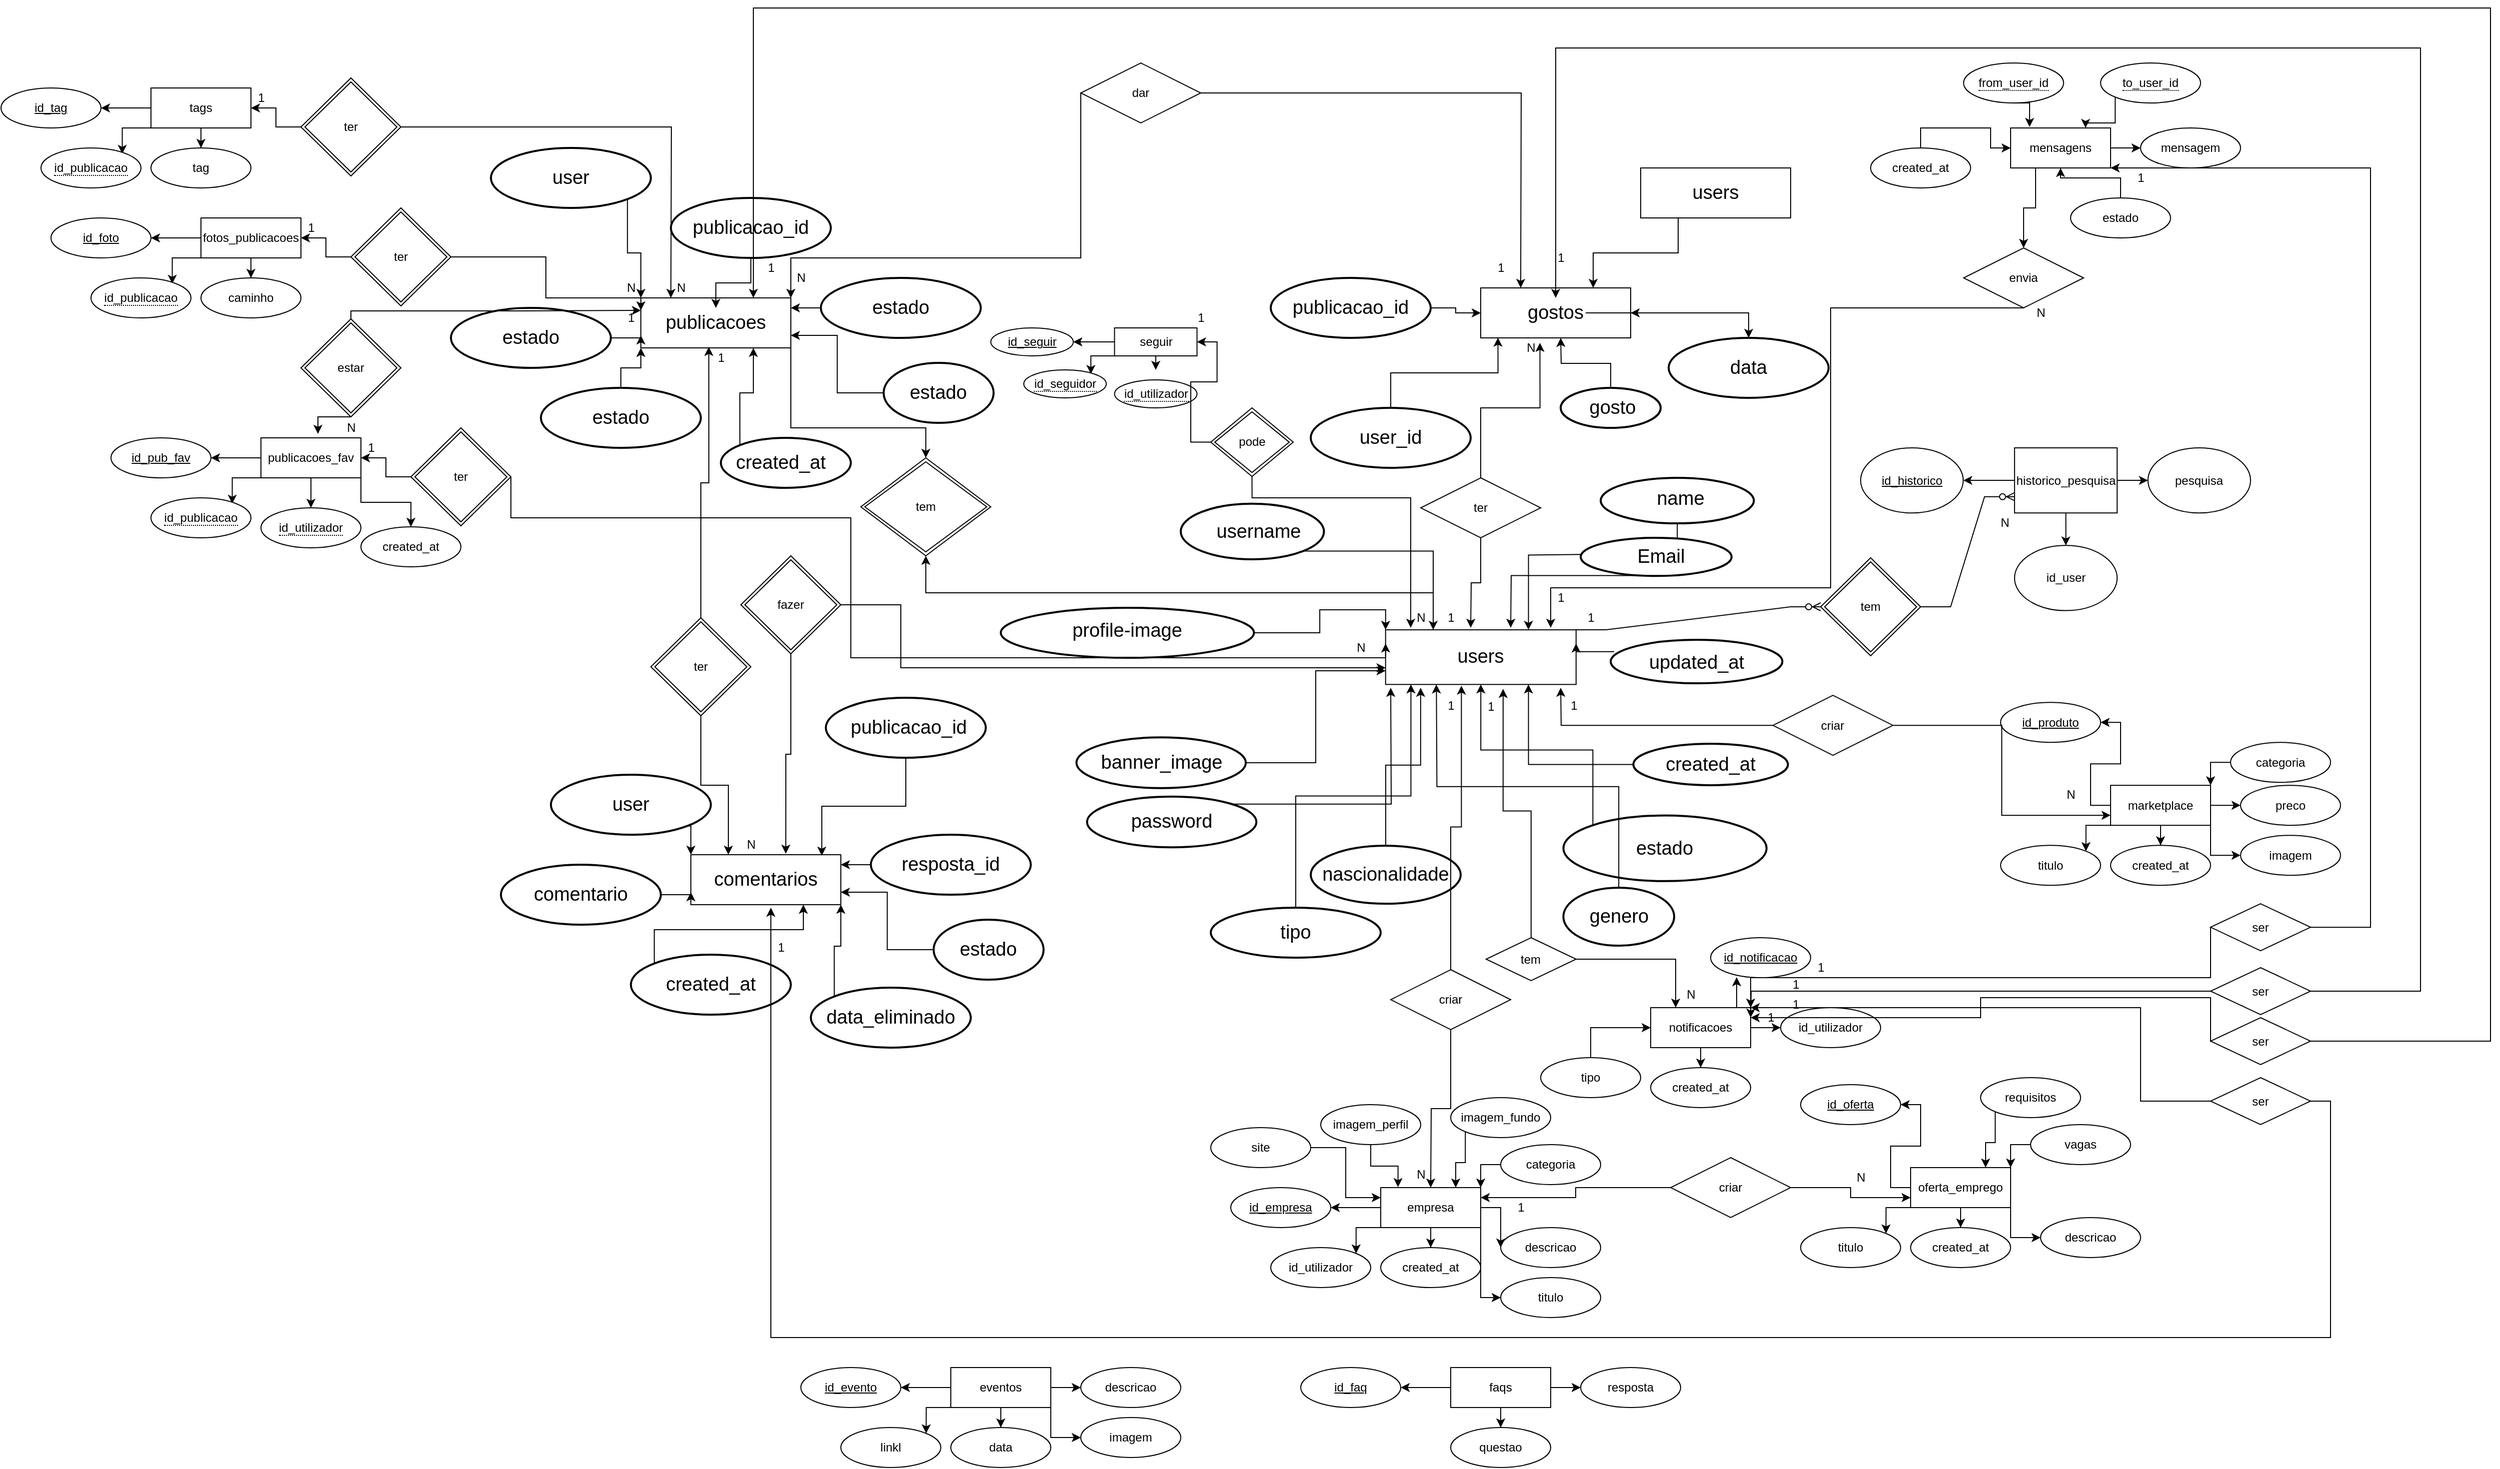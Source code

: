 <mxfile version="18.0.1" type="device"><diagram id="Gb3RWf_mUDUysb6xCSjF" name="Page-1"><mxGraphModel dx="3919" dy="681" grid="1" gridSize="10" guides="1" tooltips="1" connect="1" arrows="1" fold="1" page="1" pageScale="1" pageWidth="2336" pageHeight="1654" math="0" shadow="0"><root><mxCell id="0"/><mxCell id="1" parent="0"/><mxCell id="0VXJs_Srl2QKZj3Il3PL-22" value="" style="group" parent="1" vertex="1" connectable="0"><mxGeometry x="900" y="330" width="150" height="50" as="geometry"/></mxCell><mxCell id="0VXJs_Srl2QKZj3Il3PL-23" value="" style="rounded=0;whiteSpace=wrap;html=1;" parent="0VXJs_Srl2QKZj3Il3PL-22" vertex="1"><mxGeometry width="150" height="50" as="geometry"/></mxCell><mxCell id="0VXJs_Srl2QKZj3Il3PL-24" value="&lt;font style=&quot;font-size: 19px&quot;&gt;gostos&lt;/font&gt;" style="text;html=1;strokeColor=none;fillColor=none;align=center;verticalAlign=middle;whiteSpace=wrap;rounded=0;strokeWidth=3;" parent="0VXJs_Srl2QKZj3Il3PL-22" vertex="1"><mxGeometry x="45" y="10" width="60" height="30" as="geometry"/></mxCell><mxCell id="0VXJs_Srl2QKZj3Il3PL-25" value="" style="group" parent="1" vertex="1" connectable="0"><mxGeometry x="1060" y="210" width="150" height="50" as="geometry"/></mxCell><mxCell id="0VXJs_Srl2QKZj3Il3PL-26" value="" style="rounded=0;whiteSpace=wrap;html=1;" parent="0VXJs_Srl2QKZj3Il3PL-25" vertex="1"><mxGeometry width="150" height="50" as="geometry"/></mxCell><mxCell id="0VXJs_Srl2QKZj3Il3PL-27" value="&lt;font style=&quot;font-size: 19px&quot;&gt;users&lt;/font&gt;" style="text;html=1;strokeColor=none;fillColor=none;align=center;verticalAlign=middle;whiteSpace=wrap;rounded=0;strokeWidth=3;" parent="0VXJs_Srl2QKZj3Il3PL-25" vertex="1"><mxGeometry x="45" y="10" width="60" height="30" as="geometry"/></mxCell><mxCell id="0VXJs_Srl2QKZj3Il3PL-113" value="" style="group;rotation=90;" parent="1" vertex="1" connectable="0"><mxGeometry x="690" y="320" width="160" height="60" as="geometry"/></mxCell><mxCell id="0VXJs_Srl2QKZj3Il3PL-114" value="" style="ellipse;whiteSpace=wrap;html=1;fontSize=19;strokeWidth=2;" parent="0VXJs_Srl2QKZj3Il3PL-113" vertex="1"><mxGeometry width="160" height="60" as="geometry"/></mxCell><mxCell id="0VXJs_Srl2QKZj3Il3PL-115" value="publicacao_id" style="text;html=1;strokeColor=none;fillColor=none;align=center;verticalAlign=middle;whiteSpace=wrap;rounded=0;fontSize=19;" parent="0VXJs_Srl2QKZj3Il3PL-113" vertex="1"><mxGeometry x="50" y="15" width="60" height="30" as="geometry"/></mxCell><mxCell id="0VXJs_Srl2QKZj3Il3PL-117" value="" style="group;rotation=90;" parent="1" vertex="1" connectable="0"><mxGeometry x="920" y="430" width="160" height="60" as="geometry"/></mxCell><mxCell id="0VXJs_Srl2QKZj3Il3PL-118" value="" style="ellipse;whiteSpace=wrap;html=1;fontSize=19;strokeWidth=2;" parent="0VXJs_Srl2QKZj3Il3PL-117" vertex="1"><mxGeometry x="60" width="100" height="40" as="geometry"/></mxCell><mxCell id="0VXJs_Srl2QKZj3Il3PL-119" value="gosto" style="text;html=1;strokeColor=none;fillColor=none;align=center;verticalAlign=middle;whiteSpace=wrap;rounded=0;fontSize=19;" parent="0VXJs_Srl2QKZj3Il3PL-117" vertex="1"><mxGeometry x="81.79" y="5" width="60" height="30" as="geometry"/></mxCell><mxCell id="0VXJs_Srl2QKZj3Il3PL-121" value="" style="group;rotation=90;" parent="1" vertex="1" connectable="0"><mxGeometry x="1088" y="380" width="160" height="90" as="geometry"/></mxCell><mxCell id="0VXJs_Srl2QKZj3Il3PL-122" value="" style="ellipse;whiteSpace=wrap;html=1;fontSize=19;strokeWidth=2;" parent="0VXJs_Srl2QKZj3Il3PL-121" vertex="1"><mxGeometry width="160" height="60" as="geometry"/></mxCell><mxCell id="0VXJs_Srl2QKZj3Il3PL-123" value="data" style="text;html=1;strokeColor=none;fillColor=none;align=center;verticalAlign=middle;whiteSpace=wrap;rounded=0;fontSize=19;" parent="0VXJs_Srl2QKZj3Il3PL-121" vertex="1"><mxGeometry x="50" y="15" width="60" height="30" as="geometry"/></mxCell><mxCell id="0VXJs_Srl2QKZj3Il3PL-126" value="" style="group;rotation=90;" parent="1" vertex="1" connectable="0"><mxGeometry x="730" y="450" width="160" height="60" as="geometry"/></mxCell><mxCell id="0VXJs_Srl2QKZj3Il3PL-127" value="" style="ellipse;whiteSpace=wrap;html=1;fontSize=19;strokeWidth=2;" parent="0VXJs_Srl2QKZj3Il3PL-126" vertex="1"><mxGeometry width="160" height="60" as="geometry"/></mxCell><mxCell id="0VXJs_Srl2QKZj3Il3PL-128" value="user_id" style="text;html=1;strokeColor=none;fillColor=none;align=center;verticalAlign=middle;whiteSpace=wrap;rounded=0;fontSize=19;" parent="0VXJs_Srl2QKZj3Il3PL-126" vertex="1"><mxGeometry x="50" y="15" width="60" height="30" as="geometry"/></mxCell><mxCell id="CtAn0wBxUtBL5g6F7W1u-11" style="edgeStyle=orthogonalEdgeStyle;rounded=0;orthogonalLoop=1;jettySize=auto;html=1;exitX=0.25;exitY=1;exitDx=0;exitDy=0;entryX=0.75;entryY=0;entryDx=0;entryDy=0;" parent="1" source="0VXJs_Srl2QKZj3Il3PL-26" target="0VXJs_Srl2QKZj3Il3PL-23" edge="1"><mxGeometry relative="1" as="geometry"/></mxCell><mxCell id="CtAn0wBxUtBL5g6F7W1u-12" style="edgeStyle=orthogonalEdgeStyle;rounded=0;orthogonalLoop=1;jettySize=auto;html=1;exitX=0.5;exitY=0;exitDx=0;exitDy=0;" parent="1" source="0VXJs_Srl2QKZj3Il3PL-118" edge="1"><mxGeometry relative="1" as="geometry"><mxPoint x="980" y="380" as="targetPoint"/></mxGeometry></mxCell><mxCell id="CtAn0wBxUtBL5g6F7W1u-13" style="edgeStyle=orthogonalEdgeStyle;rounded=0;orthogonalLoop=1;jettySize=auto;html=1;exitX=0.5;exitY=0;exitDx=0;exitDy=0;entryX=1;entryY=0.5;entryDx=0;entryDy=0;" parent="1" source="0VXJs_Srl2QKZj3Il3PL-122" target="0VXJs_Srl2QKZj3Il3PL-23" edge="1"><mxGeometry relative="1" as="geometry"/></mxCell><mxCell id="CtAn0wBxUtBL5g6F7W1u-14" style="edgeStyle=orthogonalEdgeStyle;rounded=0;orthogonalLoop=1;jettySize=auto;html=1;exitX=0.5;exitY=0;exitDx=0;exitDy=0;entryX=0.115;entryY=0.996;entryDx=0;entryDy=0;entryPerimeter=0;" parent="1" source="0VXJs_Srl2QKZj3Il3PL-127" target="0VXJs_Srl2QKZj3Il3PL-23" edge="1"><mxGeometry relative="1" as="geometry"/></mxCell><mxCell id="CtAn0wBxUtBL5g6F7W1u-15" style="edgeStyle=orthogonalEdgeStyle;rounded=0;orthogonalLoop=1;jettySize=auto;html=1;exitX=1;exitY=0.5;exitDx=0;exitDy=0;entryX=0;entryY=0.5;entryDx=0;entryDy=0;" parent="1" source="0VXJs_Srl2QKZj3Il3PL-114" target="0VXJs_Srl2QKZj3Il3PL-23" edge="1"><mxGeometry relative="1" as="geometry"/></mxCell><mxCell id="CtAn0wBxUtBL5g6F7W1u-57" value="" style="group" parent="1" vertex="1" connectable="0"><mxGeometry x="-80" y="210" width="485" height="290" as="geometry"/></mxCell><mxCell id="0VXJs_Srl2QKZj3Il3PL-16" value="" style="group" parent="CtAn0wBxUtBL5g6F7W1u-57" vertex="1" connectable="0"><mxGeometry x="140" y="130" width="150" height="50" as="geometry"/></mxCell><mxCell id="0VXJs_Srl2QKZj3Il3PL-17" value="" style="rounded=0;whiteSpace=wrap;html=1;" parent="0VXJs_Srl2QKZj3Il3PL-16" vertex="1"><mxGeometry width="150" height="50" as="geometry"/></mxCell><mxCell id="0VXJs_Srl2QKZj3Il3PL-18" value="&lt;font style=&quot;font-size: 19px&quot;&gt;publicacoes&lt;/font&gt;" style="text;html=1;strokeColor=none;fillColor=none;align=center;verticalAlign=middle;whiteSpace=wrap;rounded=0;strokeWidth=3;" parent="0VXJs_Srl2QKZj3Il3PL-16" vertex="1"><mxGeometry x="45" y="10" width="60" height="30" as="geometry"/></mxCell><mxCell id="0VXJs_Srl2QKZj3Il3PL-79" value="" style="ellipse;whiteSpace=wrap;html=1;fontSize=19;strokeWidth=2;" parent="CtAn0wBxUtBL5g6F7W1u-57" vertex="1"><mxGeometry x="170" y="30" width="160" height="60" as="geometry"/></mxCell><mxCell id="0VXJs_Srl2QKZj3Il3PL-80" value="publicacao_id" style="text;html=1;strokeColor=none;fillColor=none;align=center;verticalAlign=middle;whiteSpace=wrap;rounded=0;fontSize=19;" parent="CtAn0wBxUtBL5g6F7W1u-57" vertex="1"><mxGeometry x="220" y="45" width="60" height="30" as="geometry"/></mxCell><mxCell id="0VXJs_Srl2QKZj3Il3PL-81" value="" style="group;rotation=90;" parent="CtAn0wBxUtBL5g6F7W1u-57" vertex="1" connectable="0"><mxGeometry x="3.553e-15" y="50" width="160" height="60" as="geometry"/></mxCell><mxCell id="0VXJs_Srl2QKZj3Il3PL-82" value="" style="ellipse;whiteSpace=wrap;html=1;fontSize=19;strokeWidth=2;" parent="0VXJs_Srl2QKZj3Il3PL-81" vertex="1"><mxGeometry x="-10" y="-70" width="160" height="60" as="geometry"/></mxCell><mxCell id="0VXJs_Srl2QKZj3Il3PL-83" value="user" style="text;html=1;strokeColor=none;fillColor=none;align=center;verticalAlign=middle;whiteSpace=wrap;rounded=0;fontSize=19;" parent="0VXJs_Srl2QKZj3Il3PL-81" vertex="1"><mxGeometry x="40" y="-55" width="60" height="30" as="geometry"/></mxCell><mxCell id="0VXJs_Srl2QKZj3Il3PL-84" value="" style="group;rotation=90;" parent="CtAn0wBxUtBL5g6F7W1u-57" vertex="1" connectable="0"><mxGeometry x="-50" y="140" width="160" height="60" as="geometry"/></mxCell><mxCell id="0VXJs_Srl2QKZj3Il3PL-85" value="" style="ellipse;whiteSpace=wrap;html=1;fontSize=19;strokeWidth=2;" parent="0VXJs_Srl2QKZj3Il3PL-84" vertex="1"><mxGeometry width="160" height="60" as="geometry"/></mxCell><mxCell id="0VXJs_Srl2QKZj3Il3PL-86" value="estado" style="text;html=1;strokeColor=none;fillColor=none;align=center;verticalAlign=middle;whiteSpace=wrap;rounded=0;fontSize=19;" parent="0VXJs_Srl2QKZj3Il3PL-84" vertex="1"><mxGeometry x="50" y="15" width="60" height="30" as="geometry"/></mxCell><mxCell id="0VXJs_Srl2QKZj3Il3PL-88" value="" style="ellipse;whiteSpace=wrap;html=1;fontSize=19;strokeWidth=2;" parent="CtAn0wBxUtBL5g6F7W1u-57" vertex="1"><mxGeometry x="40" y="220" width="160" height="60" as="geometry"/></mxCell><mxCell id="0VXJs_Srl2QKZj3Il3PL-89" value="estado" style="text;html=1;strokeColor=none;fillColor=none;align=center;verticalAlign=middle;whiteSpace=wrap;rounded=0;fontSize=19;" parent="CtAn0wBxUtBL5g6F7W1u-57" vertex="1"><mxGeometry x="90" y="235" width="60" height="30" as="geometry"/></mxCell><mxCell id="0VXJs_Srl2QKZj3Il3PL-94" value="" style="group;rotation=90;" parent="CtAn0wBxUtBL5g6F7W1u-57" vertex="1" connectable="0"><mxGeometry x="320" y="80" width="160" height="60" as="geometry"/></mxCell><mxCell id="0VXJs_Srl2QKZj3Il3PL-95" value="" style="ellipse;whiteSpace=wrap;html=1;fontSize=19;strokeWidth=2;" parent="0VXJs_Srl2QKZj3Il3PL-94" vertex="1"><mxGeometry y="30" width="160" height="60" as="geometry"/></mxCell><mxCell id="0VXJs_Srl2QKZj3Il3PL-96" value="estado" style="text;html=1;strokeColor=none;fillColor=none;align=center;verticalAlign=middle;whiteSpace=wrap;rounded=0;fontSize=19;" parent="0VXJs_Srl2QKZj3Il3PL-94" vertex="1"><mxGeometry x="50" y="45" width="60" height="30" as="geometry"/></mxCell><mxCell id="0VXJs_Srl2QKZj3Il3PL-97" value="" style="group;rotation=90;" parent="CtAn0wBxUtBL5g6F7W1u-57" vertex="1" connectable="0"><mxGeometry x="400" y="170" width="110" height="60" as="geometry"/></mxCell><mxCell id="0VXJs_Srl2QKZj3Il3PL-98" value="" style="ellipse;whiteSpace=wrap;html=1;fontSize=19;strokeWidth=2;" parent="0VXJs_Srl2QKZj3Il3PL-97" vertex="1"><mxGeometry x="-17.188" y="25" width="110" height="60" as="geometry"/></mxCell><mxCell id="0VXJs_Srl2QKZj3Il3PL-99" value="estado" style="text;html=1;strokeColor=none;fillColor=none;align=center;verticalAlign=middle;whiteSpace=wrap;rounded=0;fontSize=19;" parent="0VXJs_Srl2QKZj3Il3PL-97" vertex="1"><mxGeometry x="17.188" y="40" width="41.25" height="30" as="geometry"/></mxCell><mxCell id="CtAn0wBxUtBL5g6F7W1u-29" value="" style="edgeStyle=orthogonalEdgeStyle;rounded=0;orthogonalLoop=1;jettySize=auto;html=1;" parent="CtAn0wBxUtBL5g6F7W1u-57" source="0VXJs_Srl2QKZj3Il3PL-79" target="0VXJs_Srl2QKZj3Il3PL-18" edge="1"><mxGeometry relative="1" as="geometry"/></mxCell><mxCell id="CtAn0wBxUtBL5g6F7W1u-32" style="edgeStyle=orthogonalEdgeStyle;rounded=0;orthogonalLoop=1;jettySize=auto;html=1;exitX=0;exitY=0.5;exitDx=0;exitDy=0;" parent="CtAn0wBxUtBL5g6F7W1u-57" source="0VXJs_Srl2QKZj3Il3PL-95" edge="1"><mxGeometry relative="1" as="geometry"><mxPoint x="290" y="140" as="targetPoint"/></mxGeometry></mxCell><mxCell id="CtAn0wBxUtBL5g6F7W1u-34" style="edgeStyle=orthogonalEdgeStyle;rounded=0;orthogonalLoop=1;jettySize=auto;html=1;exitX=0;exitY=0.5;exitDx=0;exitDy=0;entryX=1;entryY=0.75;entryDx=0;entryDy=0;" parent="CtAn0wBxUtBL5g6F7W1u-57" source="0VXJs_Srl2QKZj3Il3PL-98" target="0VXJs_Srl2QKZj3Il3PL-17" edge="1"><mxGeometry relative="1" as="geometry"/></mxCell><mxCell id="CtAn0wBxUtBL5g6F7W1u-36" style="edgeStyle=orthogonalEdgeStyle;rounded=0;orthogonalLoop=1;jettySize=auto;html=1;exitX=0.5;exitY=0;exitDx=0;exitDy=0;entryX=0;entryY=1;entryDx=0;entryDy=0;" parent="CtAn0wBxUtBL5g6F7W1u-57" source="0VXJs_Srl2QKZj3Il3PL-88" target="0VXJs_Srl2QKZj3Il3PL-17" edge="1"><mxGeometry relative="1" as="geometry"/></mxCell><mxCell id="CtAn0wBxUtBL5g6F7W1u-37" style="edgeStyle=orthogonalEdgeStyle;rounded=0;orthogonalLoop=1;jettySize=auto;html=1;exitX=1;exitY=0.5;exitDx=0;exitDy=0;entryX=0;entryY=0.75;entryDx=0;entryDy=0;" parent="CtAn0wBxUtBL5g6F7W1u-57" source="0VXJs_Srl2QKZj3Il3PL-85" target="0VXJs_Srl2QKZj3Il3PL-17" edge="1"><mxGeometry relative="1" as="geometry"/></mxCell><mxCell id="CtAn0wBxUtBL5g6F7W1u-39" style="edgeStyle=orthogonalEdgeStyle;rounded=0;orthogonalLoop=1;jettySize=auto;html=1;exitX=1;exitY=1;exitDx=0;exitDy=0;entryX=0;entryY=0;entryDx=0;entryDy=0;" parent="CtAn0wBxUtBL5g6F7W1u-57" source="0VXJs_Srl2QKZj3Il3PL-82" target="0VXJs_Srl2QKZj3Il3PL-17" edge="1"><mxGeometry relative="1" as="geometry"/></mxCell><mxCell id="UFl0rhD60N3wcLoP3Mha-236" value="N" style="text;html=1;align=center;verticalAlign=middle;resizable=0;points=[];autosize=1;strokeColor=none;fillColor=none;" parent="CtAn0wBxUtBL5g6F7W1u-57" vertex="1"><mxGeometry x="290" y="100" width="20" height="20" as="geometry"/></mxCell><mxCell id="UFl0rhD60N3wcLoP3Mha-237" value="1" style="text;html=1;align=center;verticalAlign=middle;resizable=0;points=[];autosize=1;strokeColor=none;fillColor=none;" parent="CtAn0wBxUtBL5g6F7W1u-57" vertex="1"><mxGeometry x="210" y="180" width="20" height="20" as="geometry"/></mxCell><mxCell id="5yNhK-TwP6lPhZbmMmvV-371" value="1" style="text;html=1;align=center;verticalAlign=middle;resizable=0;points=[];autosize=1;strokeColor=none;fillColor=none;" vertex="1" parent="CtAn0wBxUtBL5g6F7W1u-57"><mxGeometry x="260" y="90" width="20" height="20" as="geometry"/></mxCell><mxCell id="UFl0rhD60N3wcLoP3Mha-21" value="" style="group" parent="1" vertex="1" connectable="0"><mxGeometry x="500" y="530" width="1260" height="547" as="geometry"/></mxCell><mxCell id="0VXJs_Srl2QKZj3Il3PL-47" value="" style="group" parent="UFl0rhD60N3wcLoP3Mha-21" vertex="1" connectable="0"><mxGeometry x="501.757" y="142.049" width="203.243" height="65.561" as="geometry"/></mxCell><mxCell id="0VXJs_Srl2QKZj3Il3PL-48" value="" style="ellipse;whiteSpace=wrap;html=1;fontSize=19;strokeWidth=2;" parent="0VXJs_Srl2QKZj3Il3PL-47" vertex="1"><mxGeometry x="28.24" y="10" width="171.76" height="43.51" as="geometry"/></mxCell><mxCell id="0VXJs_Srl2QKZj3Il3PL-49" value="updated_at" style="text;html=1;strokeColor=none;fillColor=none;align=center;verticalAlign=middle;whiteSpace=wrap;rounded=0;fontSize=19;" parent="0VXJs_Srl2QKZj3Il3PL-47" vertex="1"><mxGeometry x="76.216" y="16.39" width="76.216" height="32.78" as="geometry"/></mxCell><mxCell id="0VXJs_Srl2QKZj3Il3PL-12" value="" style="group" parent="UFl0rhD60N3wcLoP3Mha-21" vertex="1" connectable="0"><mxGeometry x="304.865" y="142.049" width="190.541" height="54.634" as="geometry"/></mxCell><mxCell id="0VXJs_Srl2QKZj3Il3PL-1" value="" style="rounded=0;whiteSpace=wrap;html=1;" parent="0VXJs_Srl2QKZj3Il3PL-12" vertex="1"><mxGeometry width="190.541" height="54.634" as="geometry"/></mxCell><mxCell id="0VXJs_Srl2QKZj3Il3PL-3" value="&lt;font style=&quot;font-size: 19px&quot;&gt;users&lt;/font&gt;" style="text;html=1;strokeColor=none;fillColor=none;align=center;verticalAlign=middle;whiteSpace=wrap;rounded=0;strokeWidth=3;" parent="0VXJs_Srl2QKZj3Il3PL-12" vertex="1"><mxGeometry x="57.162" y="10.927" width="76.216" height="32.78" as="geometry"/></mxCell><mxCell id="0VXJs_Srl2QKZj3Il3PL-54" value="" style="ellipse;whiteSpace=wrap;html=1;fontSize=19;strokeWidth=2;" parent="UFl0rhD60N3wcLoP3Mha-21" vertex="1"><mxGeometry x="482.703" y="327.805" width="203.243" height="65.561" as="geometry"/></mxCell><mxCell id="0VXJs_Srl2QKZj3Il3PL-55" value="estado" style="text;html=1;strokeColor=none;fillColor=none;align=center;verticalAlign=middle;whiteSpace=wrap;rounded=0;fontSize=19;" parent="UFl0rhD60N3wcLoP3Mha-21" vertex="1"><mxGeometry x="546.216" y="344.195" width="76.216" height="32.78" as="geometry"/></mxCell><mxCell id="0VXJs_Srl2QKZj3Il3PL-69" value="" style="group;rotation=90;" parent="UFl0rhD60N3wcLoP3Mha-21" vertex="1" connectable="0"><mxGeometry x="24" y="248.05" width="180" height="110" as="geometry"/></mxCell><mxCell id="0VXJs_Srl2QKZj3Il3PL-70" value="" style="ellipse;whiteSpace=wrap;html=1;fontSize=19;strokeWidth=2;" parent="0VXJs_Srl2QKZj3Il3PL-69" vertex="1"><mxGeometry x="-28.34" y="1.549" width="169.412" height="50.769" as="geometry"/></mxCell><mxCell id="0VXJs_Srl2QKZj3Il3PL-71" value="banner_image" style="text;html=1;strokeColor=none;fillColor=none;align=center;verticalAlign=middle;whiteSpace=wrap;rounded=0;fontSize=19;" parent="0VXJs_Srl2QKZj3Il3PL-69" vertex="1"><mxGeometry x="24.601" y="14.241" width="63.529" height="25.385" as="geometry"/></mxCell><mxCell id="0VXJs_Srl2QKZj3Il3PL-37" value="" style="group" parent="0VXJs_Srl2QKZj3Il3PL-69" vertex="1" connectable="0"><mxGeometry x="-17.752" y="60.78" width="169.412" height="50.769" as="geometry"/></mxCell><mxCell id="0VXJs_Srl2QKZj3Il3PL-38" value="" style="ellipse;whiteSpace=wrap;html=1;fontSize=19;strokeWidth=2;" parent="0VXJs_Srl2QKZj3Il3PL-37" vertex="1"><mxGeometry width="169.412" height="50.769" as="geometry"/></mxCell><mxCell id="0VXJs_Srl2QKZj3Il3PL-39" value="password" style="text;html=1;strokeColor=none;fillColor=none;align=center;verticalAlign=middle;whiteSpace=wrap;rounded=0;fontSize=19;" parent="0VXJs_Srl2QKZj3Il3PL-37" vertex="1"><mxGeometry x="52.941" y="12.692" width="63.529" height="25.385" as="geometry"/></mxCell><mxCell id="CtAn0wBxUtBL5g6F7W1u-1" style="edgeStyle=orthogonalEdgeStyle;rounded=0;orthogonalLoop=1;jettySize=auto;html=1;exitX=0.5;exitY=1;exitDx=0;exitDy=0;" parent="UFl0rhD60N3wcLoP3Mha-21" source="0VXJs_Srl2QKZj3Il3PL-31" edge="1"><mxGeometry relative="1" as="geometry"><mxPoint x="430" y="140" as="targetPoint"/></mxGeometry></mxCell><mxCell id="CtAn0wBxUtBL5g6F7W1u-2" style="edgeStyle=orthogonalEdgeStyle;rounded=0;orthogonalLoop=1;jettySize=auto;html=1;entryX=0.75;entryY=0;entryDx=0;entryDy=0;" parent="UFl0rhD60N3wcLoP3Mha-21" target="0VXJs_Srl2QKZj3Il3PL-1" edge="1"><mxGeometry relative="1" as="geometry"><mxPoint x="501.757" y="66.654" as="sourcePoint"/></mxGeometry></mxCell><mxCell id="CtAn0wBxUtBL5g6F7W1u-3" style="edgeStyle=orthogonalEdgeStyle;rounded=0;orthogonalLoop=1;jettySize=auto;html=1;exitX=0;exitY=0.5;exitDx=0;exitDy=0;entryX=1;entryY=0.25;entryDx=0;entryDy=0;" parent="UFl0rhD60N3wcLoP3Mha-21" target="0VXJs_Srl2QKZj3Il3PL-1" edge="1"><mxGeometry relative="1" as="geometry"><mxPoint x="533.514" y="163.902" as="sourcePoint"/></mxGeometry></mxCell><mxCell id="CtAn0wBxUtBL5g6F7W1u-4" style="edgeStyle=orthogonalEdgeStyle;rounded=0;orthogonalLoop=1;jettySize=auto;html=1;exitX=0;exitY=0.5;exitDx=0;exitDy=0;entryX=0.75;entryY=1;entryDx=0;entryDy=0;" parent="UFl0rhD60N3wcLoP3Mha-21" source="0VXJs_Srl2QKZj3Il3PL-51" target="0VXJs_Srl2QKZj3Il3PL-1" edge="1"><mxGeometry relative="1" as="geometry"/></mxCell><mxCell id="CtAn0wBxUtBL5g6F7W1u-5" style="edgeStyle=orthogonalEdgeStyle;rounded=0;orthogonalLoop=1;jettySize=auto;html=1;exitX=0;exitY=0;exitDx=0;exitDy=0;entryX=0.5;entryY=1;entryDx=0;entryDy=0;" parent="UFl0rhD60N3wcLoP3Mha-21" source="0VXJs_Srl2QKZj3Il3PL-54" target="0VXJs_Srl2QKZj3Il3PL-1" edge="1"><mxGeometry relative="1" as="geometry"/></mxCell><mxCell id="CtAn0wBxUtBL5g6F7W1u-7" style="edgeStyle=orthogonalEdgeStyle;rounded=0;orthogonalLoop=1;jettySize=auto;html=1;exitX=1;exitY=0;exitDx=0;exitDy=0;" parent="UFl0rhD60N3wcLoP3Mha-21" source="0VXJs_Srl2QKZj3Il3PL-38" edge="1"><mxGeometry relative="1" as="geometry"><mxPoint x="310" y="200" as="targetPoint"/></mxGeometry></mxCell><mxCell id="CtAn0wBxUtBL5g6F7W1u-8" style="edgeStyle=orthogonalEdgeStyle;rounded=0;orthogonalLoop=1;jettySize=auto;html=1;exitX=1;exitY=0.5;exitDx=0;exitDy=0;entryX=0;entryY=0.75;entryDx=0;entryDy=0;" parent="UFl0rhD60N3wcLoP3Mha-21" source="0VXJs_Srl2QKZj3Il3PL-70" target="0VXJs_Srl2QKZj3Il3PL-1" edge="1"><mxGeometry relative="1" as="geometry"/></mxCell><mxCell id="CtAn0wBxUtBL5g6F7W1u-10" style="edgeStyle=orthogonalEdgeStyle;rounded=0;orthogonalLoop=1;jettySize=auto;html=1;exitX=1;exitY=1;exitDx=0;exitDy=0;entryX=0.25;entryY=0;entryDx=0;entryDy=0;" parent="UFl0rhD60N3wcLoP3Mha-21" source="0VXJs_Srl2QKZj3Il3PL-35" target="0VXJs_Srl2QKZj3Il3PL-1" edge="1"><mxGeometry relative="1" as="geometry"/></mxCell><mxCell id="UFl0rhD60N3wcLoP3Mha-15" style="edgeStyle=orthogonalEdgeStyle;rounded=0;orthogonalLoop=1;jettySize=auto;html=1;exitX=0.5;exitY=0;exitDx=0;exitDy=0;" parent="UFl0rhD60N3wcLoP3Mha-21" source="UFl0rhD60N3wcLoP3Mha-14" edge="1"><mxGeometry relative="1" as="geometry"><mxPoint x="355.676" y="196.683" as="targetPoint"/></mxGeometry></mxCell><mxCell id="UFl0rhD60N3wcLoP3Mha-14" value="&lt;span style=&quot;&quot;&gt;genero&lt;/span&gt;" style="ellipse;whiteSpace=wrap;html=1;fontSize=19;strokeWidth=2;" parent="UFl0rhD60N3wcLoP3Mha-21" vertex="1"><mxGeometry x="482.7" y="400" width="110.81" height="58" as="geometry"/></mxCell><mxCell id="UFl0rhD60N3wcLoP3Mha-117" value="" style="edgeStyle=entityRelationEdgeStyle;fontSize=12;html=1;endArrow=ERzeroToMany;endFill=1;rounded=0;exitX=1;exitY=0;exitDx=0;exitDy=0;entryX=0;entryY=0.5;entryDx=0;entryDy=0;" parent="UFl0rhD60N3wcLoP3Mha-21" source="0VXJs_Srl2QKZj3Il3PL-1" target="UFl0rhD60N3wcLoP3Mha-113" edge="1"><mxGeometry width="100" height="100" relative="1" as="geometry"><mxPoint x="500" y="140" as="sourcePoint"/><mxPoint x="610" y="110" as="targetPoint"/></mxGeometry></mxCell><mxCell id="UFl0rhD60N3wcLoP3Mha-119" style="edgeStyle=orthogonalEdgeStyle;rounded=0;orthogonalLoop=1;jettySize=auto;html=1;exitX=0.5;exitY=0;exitDx=0;exitDy=0;entryX=0.184;entryY=1.061;entryDx=0;entryDy=0;entryPerimeter=0;" parent="UFl0rhD60N3wcLoP3Mha-21" source="UFl0rhD60N3wcLoP3Mha-118" target="0VXJs_Srl2QKZj3Il3PL-1" edge="1"><mxGeometry relative="1" as="geometry"/></mxCell><mxCell id="UFl0rhD60N3wcLoP3Mha-118" value="&lt;span style=&quot;&quot;&gt;nascionalidade&lt;/span&gt;" style="ellipse;whiteSpace=wrap;html=1;fontSize=19;strokeWidth=2;" parent="UFl0rhD60N3wcLoP3Mha-21" vertex="1"><mxGeometry x="230" y="358.05" width="150" height="58" as="geometry"/></mxCell><mxCell id="UFl0rhD60N3wcLoP3Mha-172" value="" style="group" parent="UFl0rhD60N3wcLoP3Mha-21" vertex="1" connectable="0"><mxGeometry x="860" y="207.61" width="400" height="190" as="geometry"/></mxCell><mxCell id="UFl0rhD60N3wcLoP3Mha-173" value="" style="group" parent="UFl0rhD60N3wcLoP3Mha-172" vertex="1" connectable="0"><mxGeometry x="20" y="90" width="380" height="100" as="geometry"/></mxCell><mxCell id="UFl0rhD60N3wcLoP3Mha-174" value="created_at" style="ellipse;whiteSpace=wrap;html=1;align=center;" parent="UFl0rhD60N3wcLoP3Mha-173" vertex="1"><mxGeometry x="150" y="60" width="100" height="40" as="geometry"/></mxCell><mxCell id="UFl0rhD60N3wcLoP3Mha-175" value="preco" style="ellipse;whiteSpace=wrap;html=1;align=center;" parent="UFl0rhD60N3wcLoP3Mha-173" vertex="1"><mxGeometry x="280" width="100" height="40" as="geometry"/></mxCell><mxCell id="UFl0rhD60N3wcLoP3Mha-176" style="edgeStyle=orthogonalEdgeStyle;rounded=0;orthogonalLoop=1;jettySize=auto;html=1;exitX=0.5;exitY=1;exitDx=0;exitDy=0;" parent="UFl0rhD60N3wcLoP3Mha-173" source="UFl0rhD60N3wcLoP3Mha-180" target="UFl0rhD60N3wcLoP3Mha-174" edge="1"><mxGeometry relative="1" as="geometry"/></mxCell><mxCell id="UFl0rhD60N3wcLoP3Mha-177" style="edgeStyle=orthogonalEdgeStyle;rounded=0;orthogonalLoop=1;jettySize=auto;html=1;exitX=1;exitY=0.5;exitDx=0;exitDy=0;entryX=0;entryY=0.5;entryDx=0;entryDy=0;" parent="UFl0rhD60N3wcLoP3Mha-173" source="UFl0rhD60N3wcLoP3Mha-180" target="UFl0rhD60N3wcLoP3Mha-175" edge="1"><mxGeometry relative="1" as="geometry"/></mxCell><mxCell id="UFl0rhD60N3wcLoP3Mha-178" style="edgeStyle=orthogonalEdgeStyle;rounded=0;orthogonalLoop=1;jettySize=auto;html=1;exitX=1;exitY=1;exitDx=0;exitDy=0;entryX=0;entryY=0.5;entryDx=0;entryDy=0;" parent="UFl0rhD60N3wcLoP3Mha-173" source="UFl0rhD60N3wcLoP3Mha-180" target="UFl0rhD60N3wcLoP3Mha-181" edge="1"><mxGeometry relative="1" as="geometry"/></mxCell><mxCell id="UFl0rhD60N3wcLoP3Mha-179" style="edgeStyle=orthogonalEdgeStyle;rounded=0;orthogonalLoop=1;jettySize=auto;html=1;exitX=0;exitY=1;exitDx=0;exitDy=0;entryX=1;entryY=0;entryDx=0;entryDy=0;" parent="UFl0rhD60N3wcLoP3Mha-173" source="UFl0rhD60N3wcLoP3Mha-180" target="UFl0rhD60N3wcLoP3Mha-182" edge="1"><mxGeometry relative="1" as="geometry"/></mxCell><mxCell id="UFl0rhD60N3wcLoP3Mha-180" value="marketplace" style="whiteSpace=wrap;html=1;align=center;" parent="UFl0rhD60N3wcLoP3Mha-173" vertex="1"><mxGeometry x="150" width="100" height="40" as="geometry"/></mxCell><mxCell id="UFl0rhD60N3wcLoP3Mha-181" value="imagem" style="ellipse;whiteSpace=wrap;html=1;align=center;" parent="UFl0rhD60N3wcLoP3Mha-173" vertex="1"><mxGeometry x="280" y="50" width="100" height="40" as="geometry"/></mxCell><mxCell id="UFl0rhD60N3wcLoP3Mha-182" value="titulo" style="ellipse;whiteSpace=wrap;html=1;align=center;" parent="UFl0rhD60N3wcLoP3Mha-173" vertex="1"><mxGeometry x="40" y="60" width="100" height="40" as="geometry"/></mxCell><mxCell id="UFl0rhD60N3wcLoP3Mha-243" value="N" style="text;html=1;align=center;verticalAlign=middle;resizable=0;points=[];autosize=1;strokeColor=none;fillColor=none;" parent="UFl0rhD60N3wcLoP3Mha-173" vertex="1"><mxGeometry x="100" y="-0.61" width="20" height="20" as="geometry"/></mxCell><mxCell id="UFl0rhD60N3wcLoP3Mha-187" style="edgeStyle=orthogonalEdgeStyle;rounded=0;orthogonalLoop=1;jettySize=auto;html=1;exitX=0;exitY=0.5;exitDx=0;exitDy=0;entryX=1;entryY=0;entryDx=0;entryDy=0;" parent="UFl0rhD60N3wcLoP3Mha-172" source="UFl0rhD60N3wcLoP3Mha-188" target="UFl0rhD60N3wcLoP3Mha-180" edge="1"><mxGeometry relative="1" as="geometry"/></mxCell><mxCell id="UFl0rhD60N3wcLoP3Mha-188" value="categoria" style="ellipse;whiteSpace=wrap;html=1;align=center;" parent="UFl0rhD60N3wcLoP3Mha-172" vertex="1"><mxGeometry x="290" y="47" width="100" height="40" as="geometry"/></mxCell><mxCell id="UFl0rhD60N3wcLoP3Mha-189" value="id_produto" style="ellipse;whiteSpace=wrap;html=1;align=center;fontStyle=4;" parent="UFl0rhD60N3wcLoP3Mha-172" vertex="1"><mxGeometry x="60" y="7" width="100" height="40" as="geometry"/></mxCell><mxCell id="UFl0rhD60N3wcLoP3Mha-190" style="edgeStyle=orthogonalEdgeStyle;rounded=0;orthogonalLoop=1;jettySize=auto;html=1;exitX=0;exitY=0.5;exitDx=0;exitDy=0;entryX=1;entryY=0.5;entryDx=0;entryDy=0;" parent="UFl0rhD60N3wcLoP3Mha-172" source="UFl0rhD60N3wcLoP3Mha-180" target="UFl0rhD60N3wcLoP3Mha-189" edge="1"><mxGeometry relative="1" as="geometry"/></mxCell><mxCell id="UFl0rhD60N3wcLoP3Mha-184" value="criar" style="shape=rhombus;perimeter=rhombusPerimeter;whiteSpace=wrap;html=1;align=center;" parent="UFl0rhD60N3wcLoP3Mha-21" vertex="1"><mxGeometry x="692.3" y="207.61" width="120" height="60" as="geometry"/></mxCell><mxCell id="UFl0rhD60N3wcLoP3Mha-183" style="edgeStyle=orthogonalEdgeStyle;rounded=0;orthogonalLoop=1;jettySize=auto;html=1;exitX=1;exitY=0.5;exitDx=0;exitDy=0;entryX=0;entryY=0.75;entryDx=0;entryDy=0;" parent="UFl0rhD60N3wcLoP3Mha-21" source="UFl0rhD60N3wcLoP3Mha-184" target="UFl0rhD60N3wcLoP3Mha-180" edge="1"><mxGeometry relative="1" as="geometry"/></mxCell><mxCell id="0VXJs_Srl2QKZj3Il3PL-50" value="" style="group" parent="UFl0rhD60N3wcLoP3Mha-21" vertex="1" connectable="0"><mxGeometry x="552.7" y="256" width="154.59" height="41.46" as="geometry"/></mxCell><mxCell id="0VXJs_Srl2QKZj3Il3PL-51" value="" style="ellipse;whiteSpace=wrap;html=1;fontSize=19;strokeWidth=2;" parent="0VXJs_Srl2QKZj3Il3PL-50" vertex="1"><mxGeometry width="154.59" height="41.46" as="geometry"/></mxCell><mxCell id="0VXJs_Srl2QKZj3Il3PL-52" value="created_at" style="text;html=1;strokeColor=none;fillColor=none;align=center;verticalAlign=middle;whiteSpace=wrap;rounded=0;fontSize=19;" parent="0VXJs_Srl2QKZj3Il3PL-50" vertex="1"><mxGeometry x="48.309" y="10.365" width="57.971" height="20.73" as="geometry"/></mxCell><mxCell id="UFl0rhD60N3wcLoP3Mha-221" style="edgeStyle=orthogonalEdgeStyle;rounded=0;orthogonalLoop=1;jettySize=auto;html=1;exitX=0.5;exitY=0;exitDx=0;exitDy=0;entryX=0.617;entryY=1.082;entryDx=0;entryDy=0;entryPerimeter=0;" parent="UFl0rhD60N3wcLoP3Mha-21" source="UFl0rhD60N3wcLoP3Mha-220" target="0VXJs_Srl2QKZj3Il3PL-1" edge="1"><mxGeometry relative="1" as="geometry"/></mxCell><mxCell id="UFl0rhD60N3wcLoP3Mha-220" value="tem" style="shape=rhombus;perimeter=rhombusPerimeter;whiteSpace=wrap;html=1;align=center;" parent="UFl0rhD60N3wcLoP3Mha-21" vertex="1"><mxGeometry x="405.41" y="450" width="90" height="43" as="geometry"/></mxCell><mxCell id="UFl0rhD60N3wcLoP3Mha-211" value="id_notificacao" style="ellipse;whiteSpace=wrap;html=1;align=center;fontStyle=4;" parent="UFl0rhD60N3wcLoP3Mha-21" vertex="1"><mxGeometry x="630" y="450" width="100" height="40" as="geometry"/></mxCell><mxCell id="UFl0rhD60N3wcLoP3Mha-226" value="" style="group" parent="UFl0rhD60N3wcLoP3Mha-21" vertex="1" connectable="0"><mxGeometry x="76.216" width="1093.784" height="168.0" as="geometry"/></mxCell><mxCell id="0VXJs_Srl2QKZj3Il3PL-34" value="" style="group" parent="UFl0rhD60N3wcLoP3Mha-226" vertex="1" connectable="0"><mxGeometry y="10.927" width="1093.784" height="157.073" as="geometry"/></mxCell><mxCell id="0VXJs_Srl2QKZj3Il3PL-35" value="" style="ellipse;whiteSpace=wrap;html=1;fontSize=19;strokeWidth=2;" parent="0VXJs_Srl2QKZj3Il3PL-34" vertex="1"><mxGeometry x="23.78" y="5" width="143.24" height="55.56" as="geometry"/></mxCell><mxCell id="0VXJs_Srl2QKZj3Il3PL-36" value="username" style="text;html=1;strokeColor=none;fillColor=none;align=center;verticalAlign=middle;whiteSpace=wrap;rounded=0;fontSize=19;" parent="0VXJs_Srl2QKZj3Il3PL-34" vertex="1"><mxGeometry x="63.514" y="16.39" width="76.216" height="32.78" as="geometry"/></mxCell><mxCell id="UFl0rhD60N3wcLoP3Mha-77" value="" style="group" parent="0VXJs_Srl2QKZj3Il3PL-34" vertex="1" connectable="0"><mxGeometry x="703.784" y="-50.927" width="390" height="208" as="geometry"/></mxCell><mxCell id="UFl0rhD60N3wcLoP3Mha-78" value="id_historico" style="ellipse;whiteSpace=wrap;html=1;align=center;fontStyle=4;" parent="UFl0rhD60N3wcLoP3Mha-77" vertex="1"><mxGeometry width="102.632" height="65.12" as="geometry"/></mxCell><mxCell id="UFl0rhD60N3wcLoP3Mha-79" value="id_user" style="ellipse;whiteSpace=wrap;html=1;align=center;" parent="UFl0rhD60N3wcLoP3Mha-77" vertex="1"><mxGeometry x="153.947" y="97.68" width="102.632" height="65.12" as="geometry"/></mxCell><mxCell id="UFl0rhD60N3wcLoP3Mha-80" value="pesquisa" style="ellipse;whiteSpace=wrap;html=1;align=center;" parent="UFl0rhD60N3wcLoP3Mha-77" vertex="1"><mxGeometry x="287.368" width="102.632" height="65.12" as="geometry"/></mxCell><mxCell id="UFl0rhD60N3wcLoP3Mha-81" style="edgeStyle=orthogonalEdgeStyle;rounded=0;orthogonalLoop=1;jettySize=auto;html=1;exitX=0.5;exitY=1;exitDx=0;exitDy=0;" parent="UFl0rhD60N3wcLoP3Mha-77" source="UFl0rhD60N3wcLoP3Mha-84" target="UFl0rhD60N3wcLoP3Mha-79" edge="1"><mxGeometry relative="1" as="geometry"/></mxCell><mxCell id="UFl0rhD60N3wcLoP3Mha-82" style="edgeStyle=orthogonalEdgeStyle;rounded=0;orthogonalLoop=1;jettySize=auto;html=1;exitX=0;exitY=0.5;exitDx=0;exitDy=0;entryX=1;entryY=0.5;entryDx=0;entryDy=0;" parent="UFl0rhD60N3wcLoP3Mha-77" source="UFl0rhD60N3wcLoP3Mha-84" target="UFl0rhD60N3wcLoP3Mha-78" edge="1"><mxGeometry relative="1" as="geometry"/></mxCell><mxCell id="UFl0rhD60N3wcLoP3Mha-83" style="edgeStyle=orthogonalEdgeStyle;rounded=0;orthogonalLoop=1;jettySize=auto;html=1;exitX=1;exitY=0.5;exitDx=0;exitDy=0;entryX=0;entryY=0.5;entryDx=0;entryDy=0;" parent="UFl0rhD60N3wcLoP3Mha-77" source="UFl0rhD60N3wcLoP3Mha-84" target="UFl0rhD60N3wcLoP3Mha-80" edge="1"><mxGeometry relative="1" as="geometry"/></mxCell><mxCell id="UFl0rhD60N3wcLoP3Mha-84" value="historico_pesquisa" style="whiteSpace=wrap;html=1;align=center;" parent="UFl0rhD60N3wcLoP3Mha-77" vertex="1"><mxGeometry x="153.947" width="102.632" height="65.12" as="geometry"/></mxCell><mxCell id="UFl0rhD60N3wcLoP3Mha-113" value="tem" style="shape=rhombus;double=1;perimeter=rhombusPerimeter;whiteSpace=wrap;html=1;align=center;" parent="UFl0rhD60N3wcLoP3Mha-77" vertex="1"><mxGeometry x="-40" y="110" width="100" height="98" as="geometry"/></mxCell><mxCell id="UFl0rhD60N3wcLoP3Mha-116" value="" style="edgeStyle=entityRelationEdgeStyle;fontSize=12;html=1;endArrow=ERzeroToMany;endFill=1;rounded=0;entryX=0;entryY=0.75;entryDx=0;entryDy=0;exitX=1;exitY=0.5;exitDx=0;exitDy=0;" parent="UFl0rhD60N3wcLoP3Mha-77" source="UFl0rhD60N3wcLoP3Mha-113" target="UFl0rhD60N3wcLoP3Mha-84" edge="1"><mxGeometry width="100" height="100" relative="1" as="geometry"><mxPoint x="50" y="180" as="sourcePoint"/><mxPoint x="150" y="80" as="targetPoint"/></mxGeometry></mxCell><mxCell id="UFl0rhD60N3wcLoP3Mha-246" value="N" style="text;html=1;align=center;verticalAlign=middle;resizable=0;points=[];autosize=1;strokeColor=none;fillColor=none;" parent="UFl0rhD60N3wcLoP3Mha-77" vertex="1"><mxGeometry x="133.95" y="65.12" width="20" height="20" as="geometry"/></mxCell><mxCell id="UFl0rhD60N3wcLoP3Mha-223" value="1" style="text;html=1;align=center;verticalAlign=middle;resizable=0;points=[];autosize=1;strokeColor=none;fillColor=none;" parent="0VXJs_Srl2QKZj3Il3PL-34" vertex="1"><mxGeometry x="283.784" y="109.073" width="20" height="20" as="geometry"/></mxCell><mxCell id="0VXJs_Srl2QKZj3Il3PL-43" value="" style="group" parent="0VXJs_Srl2QKZj3Il3PL-34" vertex="1" connectable="0"><mxGeometry x="423.784" y="39.073" width="150.95" height="38.15" as="geometry"/></mxCell><mxCell id="0VXJs_Srl2QKZj3Il3PL-44" value="" style="ellipse;whiteSpace=wrap;html=1;fontSize=19;strokeWidth=2;" parent="0VXJs_Srl2QKZj3Il3PL-43" vertex="1"><mxGeometry width="150.95" height="38.15" as="geometry"/></mxCell><mxCell id="0VXJs_Srl2QKZj3Il3PL-45" value="Email" style="text;html=1;strokeColor=none;fillColor=none;align=center;verticalAlign=middle;whiteSpace=wrap;rounded=0;fontSize=19;" parent="0VXJs_Srl2QKZj3Il3PL-43" vertex="1"><mxGeometry x="51.889" y="9.537" width="56.606" height="19.075" as="geometry"/></mxCell><mxCell id="0VXJs_Srl2QKZj3Il3PL-33" value="" style="group" parent="0VXJs_Srl2QKZj3Il3PL-34" vertex="1" connectable="0"><mxGeometry x="393.786" y="-40.927" width="203.243" height="65.561" as="geometry"/></mxCell><mxCell id="0VXJs_Srl2QKZj3Il3PL-31" value="" style="ellipse;whiteSpace=wrap;html=1;fontSize=19;strokeWidth=2;" parent="0VXJs_Srl2QKZj3Il3PL-33" vertex="1"><mxGeometry x="50" y="20" width="153.24" height="45.56" as="geometry"/></mxCell><mxCell id="0VXJs_Srl2QKZj3Il3PL-32" value="name" style="text;html=1;strokeColor=none;fillColor=none;align=center;verticalAlign=middle;whiteSpace=wrap;rounded=0;fontSize=19;" parent="0VXJs_Srl2QKZj3Il3PL-33" vertex="1"><mxGeometry x="91.784" y="24.54" width="76.216" height="32.78" as="geometry"/></mxCell><mxCell id="UFl0rhD60N3wcLoP3Mha-229" value="ter" style="shape=rhombus;perimeter=rhombusPerimeter;whiteSpace=wrap;html=1;align=center;" parent="0VXJs_Srl2QKZj3Il3PL-34" vertex="1"><mxGeometry x="263.784" y="-20.927" width="120" height="60" as="geometry"/></mxCell><mxCell id="UFl0rhD60N3wcLoP3Mha-245" value="1" style="text;html=1;align=center;verticalAlign=middle;resizable=0;points=[];autosize=1;strokeColor=none;fillColor=none;" parent="0VXJs_Srl2QKZj3Il3PL-34" vertex="1"><mxGeometry x="423.784" y="109.073" width="20" height="20" as="geometry"/></mxCell><mxCell id="5yNhK-TwP6lPhZbmMmvV-22" value="1" style="text;html=1;align=center;verticalAlign=middle;resizable=0;points=[];autosize=1;strokeColor=none;fillColor=none;" vertex="1" parent="0VXJs_Srl2QKZj3Il3PL-34"><mxGeometry x="393.784" y="89.073" width="20" height="20" as="geometry"/></mxCell><mxCell id="UFl0rhD60N3wcLoP3Mha-239" value="1" style="text;html=1;align=center;verticalAlign=middle;resizable=0;points=[];autosize=1;strokeColor=none;fillColor=none;" parent="UFl0rhD60N3wcLoP3Mha-21" vertex="1"><mxGeometry x="360" y="207.61" width="20" height="20" as="geometry"/></mxCell><mxCell id="UFl0rhD60N3wcLoP3Mha-244" value="1" style="text;html=1;align=center;verticalAlign=middle;resizable=0;points=[];autosize=1;strokeColor=none;fillColor=none;" parent="UFl0rhD60N3wcLoP3Mha-21" vertex="1"><mxGeometry x="482.7" y="207.61" width="20" height="20" as="geometry"/></mxCell><mxCell id="5yNhK-TwP6lPhZbmMmvV-23" value="ser" style="shape=rhombus;perimeter=rhombusPerimeter;whiteSpace=wrap;html=1;align=center;" vertex="1" parent="UFl0rhD60N3wcLoP3Mha-21"><mxGeometry x="1130" y="416.05" width="100" height="47" as="geometry"/></mxCell><mxCell id="5yNhK-TwP6lPhZbmMmvV-25" value="ser" style="shape=rhombus;perimeter=rhombusPerimeter;whiteSpace=wrap;html=1;align=center;" vertex="1" parent="UFl0rhD60N3wcLoP3Mha-21"><mxGeometry x="1130" y="480" width="100" height="47" as="geometry"/></mxCell><mxCell id="5yNhK-TwP6lPhZbmMmvV-37" value="1" style="text;html=1;align=center;verticalAlign=middle;resizable=0;points=[];autosize=1;strokeColor=none;fillColor=none;" vertex="1" parent="UFl0rhD60N3wcLoP3Mha-21"><mxGeometry x="705" y="507" width="20" height="20" as="geometry"/></mxCell><mxCell id="5yNhK-TwP6lPhZbmMmvV-33" value="1" style="text;html=1;align=center;verticalAlign=middle;resizable=0;points=[];autosize=1;strokeColor=none;fillColor=none;" vertex="1" parent="UFl0rhD60N3wcLoP3Mha-21"><mxGeometry x="705" y="487" width="20" height="20" as="geometry"/></mxCell><mxCell id="UFl0rhD60N3wcLoP3Mha-53" value="" style="group" parent="1" vertex="1" connectable="0"><mxGeometry x="720" y="1410" width="380" height="100" as="geometry"/></mxCell><mxCell id="UFl0rhD60N3wcLoP3Mha-46" value="id_faq" style="ellipse;whiteSpace=wrap;html=1;align=center;fontStyle=4;" parent="UFl0rhD60N3wcLoP3Mha-53" vertex="1"><mxGeometry width="100" height="40" as="geometry"/></mxCell><mxCell id="UFl0rhD60N3wcLoP3Mha-47" value="questao" style="ellipse;whiteSpace=wrap;html=1;align=center;" parent="UFl0rhD60N3wcLoP3Mha-53" vertex="1"><mxGeometry x="150" y="60" width="100" height="40" as="geometry"/></mxCell><mxCell id="UFl0rhD60N3wcLoP3Mha-48" value="resposta" style="ellipse;whiteSpace=wrap;html=1;align=center;" parent="UFl0rhD60N3wcLoP3Mha-53" vertex="1"><mxGeometry x="280" width="100" height="40" as="geometry"/></mxCell><mxCell id="UFl0rhD60N3wcLoP3Mha-50" style="edgeStyle=orthogonalEdgeStyle;rounded=0;orthogonalLoop=1;jettySize=auto;html=1;exitX=0.5;exitY=1;exitDx=0;exitDy=0;" parent="UFl0rhD60N3wcLoP3Mha-53" source="UFl0rhD60N3wcLoP3Mha-49" target="UFl0rhD60N3wcLoP3Mha-47" edge="1"><mxGeometry relative="1" as="geometry"/></mxCell><mxCell id="UFl0rhD60N3wcLoP3Mha-51" style="edgeStyle=orthogonalEdgeStyle;rounded=0;orthogonalLoop=1;jettySize=auto;html=1;exitX=0;exitY=0.5;exitDx=0;exitDy=0;entryX=1;entryY=0.5;entryDx=0;entryDy=0;" parent="UFl0rhD60N3wcLoP3Mha-53" source="UFl0rhD60N3wcLoP3Mha-49" target="UFl0rhD60N3wcLoP3Mha-46" edge="1"><mxGeometry relative="1" as="geometry"/></mxCell><mxCell id="UFl0rhD60N3wcLoP3Mha-52" style="edgeStyle=orthogonalEdgeStyle;rounded=0;orthogonalLoop=1;jettySize=auto;html=1;exitX=1;exitY=0.5;exitDx=0;exitDy=0;entryX=0;entryY=0.5;entryDx=0;entryDy=0;" parent="UFl0rhD60N3wcLoP3Mha-53" source="UFl0rhD60N3wcLoP3Mha-49" target="UFl0rhD60N3wcLoP3Mha-48" edge="1"><mxGeometry relative="1" as="geometry"/></mxCell><mxCell id="UFl0rhD60N3wcLoP3Mha-49" value="faqs" style="whiteSpace=wrap;html=1;align=center;" parent="UFl0rhD60N3wcLoP3Mha-53" vertex="1"><mxGeometry x="150" width="100" height="40" as="geometry"/></mxCell><mxCell id="UFl0rhD60N3wcLoP3Mha-54" value="" style="group" parent="1" vertex="1" connectable="0"><mxGeometry x="220" y="1410" width="380" height="100" as="geometry"/></mxCell><mxCell id="UFl0rhD60N3wcLoP3Mha-55" value="id_evento" style="ellipse;whiteSpace=wrap;html=1;align=center;fontStyle=4;" parent="UFl0rhD60N3wcLoP3Mha-54" vertex="1"><mxGeometry width="100" height="40" as="geometry"/></mxCell><mxCell id="UFl0rhD60N3wcLoP3Mha-56" value="data" style="ellipse;whiteSpace=wrap;html=1;align=center;" parent="UFl0rhD60N3wcLoP3Mha-54" vertex="1"><mxGeometry x="150" y="60" width="100" height="40" as="geometry"/></mxCell><mxCell id="UFl0rhD60N3wcLoP3Mha-57" value="descricao" style="ellipse;whiteSpace=wrap;html=1;align=center;" parent="UFl0rhD60N3wcLoP3Mha-54" vertex="1"><mxGeometry x="280" width="100" height="40" as="geometry"/></mxCell><mxCell id="UFl0rhD60N3wcLoP3Mha-58" style="edgeStyle=orthogonalEdgeStyle;rounded=0;orthogonalLoop=1;jettySize=auto;html=1;exitX=0.5;exitY=1;exitDx=0;exitDy=0;" parent="UFl0rhD60N3wcLoP3Mha-54" source="UFl0rhD60N3wcLoP3Mha-61" target="UFl0rhD60N3wcLoP3Mha-56" edge="1"><mxGeometry relative="1" as="geometry"/></mxCell><mxCell id="UFl0rhD60N3wcLoP3Mha-59" style="edgeStyle=orthogonalEdgeStyle;rounded=0;orthogonalLoop=1;jettySize=auto;html=1;exitX=0;exitY=0.5;exitDx=0;exitDy=0;entryX=1;entryY=0.5;entryDx=0;entryDy=0;" parent="UFl0rhD60N3wcLoP3Mha-54" source="UFl0rhD60N3wcLoP3Mha-61" target="UFl0rhD60N3wcLoP3Mha-55" edge="1"><mxGeometry relative="1" as="geometry"/></mxCell><mxCell id="UFl0rhD60N3wcLoP3Mha-60" style="edgeStyle=orthogonalEdgeStyle;rounded=0;orthogonalLoop=1;jettySize=auto;html=1;exitX=1;exitY=0.5;exitDx=0;exitDy=0;entryX=0;entryY=0.5;entryDx=0;entryDy=0;" parent="UFl0rhD60N3wcLoP3Mha-54" source="UFl0rhD60N3wcLoP3Mha-61" target="UFl0rhD60N3wcLoP3Mha-57" edge="1"><mxGeometry relative="1" as="geometry"/></mxCell><mxCell id="UFl0rhD60N3wcLoP3Mha-64" style="edgeStyle=orthogonalEdgeStyle;rounded=0;orthogonalLoop=1;jettySize=auto;html=1;exitX=1;exitY=1;exitDx=0;exitDy=0;entryX=0;entryY=0.5;entryDx=0;entryDy=0;" parent="UFl0rhD60N3wcLoP3Mha-54" source="UFl0rhD60N3wcLoP3Mha-61" target="UFl0rhD60N3wcLoP3Mha-62" edge="1"><mxGeometry relative="1" as="geometry"/></mxCell><mxCell id="UFl0rhD60N3wcLoP3Mha-65" style="edgeStyle=orthogonalEdgeStyle;rounded=0;orthogonalLoop=1;jettySize=auto;html=1;exitX=0;exitY=1;exitDx=0;exitDy=0;entryX=1;entryY=0;entryDx=0;entryDy=0;" parent="UFl0rhD60N3wcLoP3Mha-54" source="UFl0rhD60N3wcLoP3Mha-61" target="UFl0rhD60N3wcLoP3Mha-63" edge="1"><mxGeometry relative="1" as="geometry"/></mxCell><mxCell id="UFl0rhD60N3wcLoP3Mha-61" value="eventos" style="whiteSpace=wrap;html=1;align=center;" parent="UFl0rhD60N3wcLoP3Mha-54" vertex="1"><mxGeometry x="150" width="100" height="40" as="geometry"/></mxCell><mxCell id="UFl0rhD60N3wcLoP3Mha-62" value="imagem" style="ellipse;whiteSpace=wrap;html=1;align=center;" parent="UFl0rhD60N3wcLoP3Mha-54" vertex="1"><mxGeometry x="280" y="50" width="100" height="40" as="geometry"/></mxCell><mxCell id="UFl0rhD60N3wcLoP3Mha-63" value="linkl" style="ellipse;whiteSpace=wrap;html=1;align=center;" parent="UFl0rhD60N3wcLoP3Mha-54" vertex="1"><mxGeometry x="40" y="60" width="100" height="40" as="geometry"/></mxCell><mxCell id="UFl0rhD60N3wcLoP3Mha-105" value="tem" style="shape=rhombus;double=1;perimeter=rhombusPerimeter;whiteSpace=wrap;html=1;align=center;" parent="1" vertex="1"><mxGeometry x="280" y="500" width="130" height="98" as="geometry"/></mxCell><mxCell id="UFl0rhD60N3wcLoP3Mha-106" style="edgeStyle=orthogonalEdgeStyle;rounded=0;orthogonalLoop=1;jettySize=auto;html=1;exitX=1;exitY=1;exitDx=0;exitDy=0;" parent="1" source="0VXJs_Srl2QKZj3Il3PL-17" target="UFl0rhD60N3wcLoP3Mha-105" edge="1"><mxGeometry relative="1" as="geometry"><Array as="points"><mxPoint x="210" y="470"/><mxPoint x="345" y="470"/></Array></mxGeometry></mxCell><mxCell id="UFl0rhD60N3wcLoP3Mha-107" style="edgeStyle=orthogonalEdgeStyle;rounded=0;orthogonalLoop=1;jettySize=auto;html=1;exitX=0.25;exitY=0;exitDx=0;exitDy=0;" parent="1" source="0VXJs_Srl2QKZj3Il3PL-1" target="UFl0rhD60N3wcLoP3Mha-105" edge="1"><mxGeometry relative="1" as="geometry"/></mxCell><mxCell id="UFl0rhD60N3wcLoP3Mha-201" style="edgeStyle=orthogonalEdgeStyle;rounded=0;orthogonalLoop=1;jettySize=auto;html=1;exitX=0.5;exitY=0;exitDx=0;exitDy=0;entryX=0.453;entryY=0.98;entryDx=0;entryDy=0;entryPerimeter=0;" parent="1" source="UFl0rhD60N3wcLoP3Mha-108" target="0VXJs_Srl2QKZj3Il3PL-17" edge="1"><mxGeometry relative="1" as="geometry"/></mxCell><mxCell id="UFl0rhD60N3wcLoP3Mha-108" value="ter" style="shape=rhombus;double=1;perimeter=rhombusPerimeter;whiteSpace=wrap;html=1;align=center;" parent="1" vertex="1"><mxGeometry x="70" y="660" width="100" height="98" as="geometry"/></mxCell><mxCell id="0VXJs_Srl2QKZj3Il3PL-56" value="" style="group" parent="1" vertex="1" connectable="0"><mxGeometry x="630" y="950" width="170" height="50" as="geometry"/></mxCell><mxCell id="0VXJs_Srl2QKZj3Il3PL-57" value="" style="ellipse;whiteSpace=wrap;html=1;fontSize=19;strokeWidth=2;" parent="0VXJs_Srl2QKZj3Il3PL-56" vertex="1"><mxGeometry width="170" height="50" as="geometry"/></mxCell><mxCell id="0VXJs_Srl2QKZj3Il3PL-58" value="tipo" style="text;html=1;strokeColor=none;fillColor=none;align=center;verticalAlign=middle;whiteSpace=wrap;rounded=0;fontSize=19;" parent="0VXJs_Srl2QKZj3Il3PL-56" vertex="1"><mxGeometry x="53.125" y="12.5" width="63.75" height="25" as="geometry"/></mxCell><mxCell id="CtAn0wBxUtBL5g6F7W1u-6" style="edgeStyle=orthogonalEdgeStyle;rounded=0;orthogonalLoop=1;jettySize=auto;html=1;exitX=0.5;exitY=0;exitDx=0;exitDy=0;entryX=0.133;entryY=1;entryDx=0;entryDy=0;entryPerimeter=0;" parent="1" source="0VXJs_Srl2QKZj3Il3PL-57" target="0VXJs_Srl2QKZj3Il3PL-1" edge="1"><mxGeometry relative="1" as="geometry"/></mxCell><mxCell id="0VXJs_Srl2QKZj3Il3PL-40" value="" style="group" parent="1" vertex="1" connectable="0"><mxGeometry x="420" y="650" width="253.24" height="60" as="geometry"/></mxCell><mxCell id="0VXJs_Srl2QKZj3Il3PL-41" value="" style="ellipse;whiteSpace=wrap;html=1;fontSize=19;strokeWidth=2;" parent="0VXJs_Srl2QKZj3Il3PL-40" vertex="1"><mxGeometry width="253.24" height="50" as="geometry"/></mxCell><mxCell id="0VXJs_Srl2QKZj3Il3PL-42" value="profile-image" style="text;html=1;strokeColor=none;fillColor=none;align=center;verticalAlign=middle;whiteSpace=wrap;rounded=0;fontSize=19;" parent="0VXJs_Srl2QKZj3Il3PL-40" vertex="1"><mxGeometry x="51.19" y="8" width="150.86" height="30" as="geometry"/></mxCell><mxCell id="CtAn0wBxUtBL5g6F7W1u-9" style="edgeStyle=orthogonalEdgeStyle;rounded=0;orthogonalLoop=1;jettySize=auto;html=1;exitX=1;exitY=0.5;exitDx=0;exitDy=0;entryX=0;entryY=0;entryDx=0;entryDy=0;" parent="1" source="0VXJs_Srl2QKZj3Il3PL-41" target="0VXJs_Srl2QKZj3Il3PL-1" edge="1"><mxGeometry relative="1" as="geometry"/></mxCell><mxCell id="UFl0rhD60N3wcLoP3Mha-141" value="" style="group" parent="1" vertex="1" connectable="0"><mxGeometry x="630" y="1140" width="400" height="190" as="geometry"/></mxCell><mxCell id="UFl0rhD60N3wcLoP3Mha-120" value="" style="group" parent="UFl0rhD60N3wcLoP3Mha-141" vertex="1" connectable="0"><mxGeometry x="20" y="90" width="380" height="100" as="geometry"/></mxCell><mxCell id="UFl0rhD60N3wcLoP3Mha-121" value="id_empresa" style="ellipse;whiteSpace=wrap;html=1;align=center;fontStyle=4;" parent="UFl0rhD60N3wcLoP3Mha-120" vertex="1"><mxGeometry width="100" height="40" as="geometry"/></mxCell><mxCell id="UFl0rhD60N3wcLoP3Mha-122" value="created_at" style="ellipse;whiteSpace=wrap;html=1;align=center;" parent="UFl0rhD60N3wcLoP3Mha-120" vertex="1"><mxGeometry x="150" y="60" width="100" height="40" as="geometry"/></mxCell><mxCell id="UFl0rhD60N3wcLoP3Mha-123" value="descricao" style="ellipse;whiteSpace=wrap;html=1;align=center;" parent="UFl0rhD60N3wcLoP3Mha-120" vertex="1"><mxGeometry x="270" y="40" width="100" height="40" as="geometry"/></mxCell><mxCell id="UFl0rhD60N3wcLoP3Mha-124" style="edgeStyle=orthogonalEdgeStyle;rounded=0;orthogonalLoop=1;jettySize=auto;html=1;exitX=0.5;exitY=1;exitDx=0;exitDy=0;" parent="UFl0rhD60N3wcLoP3Mha-120" source="UFl0rhD60N3wcLoP3Mha-129" target="UFl0rhD60N3wcLoP3Mha-122" edge="1"><mxGeometry relative="1" as="geometry"/></mxCell><mxCell id="UFl0rhD60N3wcLoP3Mha-125" style="edgeStyle=orthogonalEdgeStyle;rounded=0;orthogonalLoop=1;jettySize=auto;html=1;exitX=0;exitY=0.5;exitDx=0;exitDy=0;entryX=1;entryY=0.5;entryDx=0;entryDy=0;" parent="UFl0rhD60N3wcLoP3Mha-120" source="UFl0rhD60N3wcLoP3Mha-129" target="UFl0rhD60N3wcLoP3Mha-121" edge="1"><mxGeometry relative="1" as="geometry"/></mxCell><mxCell id="UFl0rhD60N3wcLoP3Mha-126" style="edgeStyle=orthogonalEdgeStyle;rounded=0;orthogonalLoop=1;jettySize=auto;html=1;exitX=1;exitY=0.5;exitDx=0;exitDy=0;entryX=0;entryY=0.5;entryDx=0;entryDy=0;" parent="UFl0rhD60N3wcLoP3Mha-120" source="UFl0rhD60N3wcLoP3Mha-129" target="UFl0rhD60N3wcLoP3Mha-123" edge="1"><mxGeometry relative="1" as="geometry"/></mxCell><mxCell id="UFl0rhD60N3wcLoP3Mha-128" style="edgeStyle=orthogonalEdgeStyle;rounded=0;orthogonalLoop=1;jettySize=auto;html=1;exitX=0;exitY=1;exitDx=0;exitDy=0;entryX=1;entryY=0;entryDx=0;entryDy=0;" parent="UFl0rhD60N3wcLoP3Mha-120" source="UFl0rhD60N3wcLoP3Mha-129" target="UFl0rhD60N3wcLoP3Mha-131" edge="1"><mxGeometry relative="1" as="geometry"/></mxCell><mxCell id="UFl0rhD60N3wcLoP3Mha-129" value="empresa" style="whiteSpace=wrap;html=1;align=center;" parent="UFl0rhD60N3wcLoP3Mha-120" vertex="1"><mxGeometry x="150" width="100" height="40" as="geometry"/></mxCell><mxCell id="UFl0rhD60N3wcLoP3Mha-131" value="id_utilizador" style="ellipse;whiteSpace=wrap;html=1;align=center;" parent="UFl0rhD60N3wcLoP3Mha-120" vertex="1"><mxGeometry x="40" y="60" width="100" height="40" as="geometry"/></mxCell><mxCell id="UFl0rhD60N3wcLoP3Mha-241" value="1" style="text;html=1;align=center;verticalAlign=middle;resizable=0;points=[];autosize=1;strokeColor=none;fillColor=none;" parent="UFl0rhD60N3wcLoP3Mha-120" vertex="1"><mxGeometry x="280" y="10" width="20" height="20" as="geometry"/></mxCell><mxCell id="UFl0rhD60N3wcLoP3Mha-138" style="edgeStyle=orthogonalEdgeStyle;rounded=0;orthogonalLoop=1;jettySize=auto;html=1;exitX=0;exitY=1;exitDx=0;exitDy=0;entryX=0.75;entryY=0;entryDx=0;entryDy=0;" parent="UFl0rhD60N3wcLoP3Mha-141" source="UFl0rhD60N3wcLoP3Mha-132" target="UFl0rhD60N3wcLoP3Mha-129" edge="1"><mxGeometry relative="1" as="geometry"/></mxCell><mxCell id="UFl0rhD60N3wcLoP3Mha-132" value="imagem_fundo" style="ellipse;whiteSpace=wrap;html=1;align=center;" parent="UFl0rhD60N3wcLoP3Mha-141" vertex="1"><mxGeometry x="240" width="100" height="40" as="geometry"/></mxCell><mxCell id="UFl0rhD60N3wcLoP3Mha-137" style="edgeStyle=orthogonalEdgeStyle;rounded=0;orthogonalLoop=1;jettySize=auto;html=1;exitX=0;exitY=0.5;exitDx=0;exitDy=0;entryX=1;entryY=0;entryDx=0;entryDy=0;" parent="UFl0rhD60N3wcLoP3Mha-141" source="UFl0rhD60N3wcLoP3Mha-133" target="UFl0rhD60N3wcLoP3Mha-129" edge="1"><mxGeometry relative="1" as="geometry"/></mxCell><mxCell id="UFl0rhD60N3wcLoP3Mha-133" value="categoria" style="ellipse;whiteSpace=wrap;html=1;align=center;" parent="UFl0rhD60N3wcLoP3Mha-141" vertex="1"><mxGeometry x="290" y="47" width="100" height="40" as="geometry"/></mxCell><mxCell id="UFl0rhD60N3wcLoP3Mha-140" style="edgeStyle=orthogonalEdgeStyle;rounded=0;orthogonalLoop=1;jettySize=auto;html=1;exitX=1;exitY=0.5;exitDx=0;exitDy=0;entryX=0;entryY=0.25;entryDx=0;entryDy=0;" parent="UFl0rhD60N3wcLoP3Mha-141" source="UFl0rhD60N3wcLoP3Mha-134" target="UFl0rhD60N3wcLoP3Mha-129" edge="1"><mxGeometry relative="1" as="geometry"/></mxCell><mxCell id="UFl0rhD60N3wcLoP3Mha-134" value="site" style="ellipse;whiteSpace=wrap;html=1;align=center;" parent="UFl0rhD60N3wcLoP3Mha-141" vertex="1"><mxGeometry y="30" width="100" height="40" as="geometry"/></mxCell><mxCell id="UFl0rhD60N3wcLoP3Mha-139" style="edgeStyle=orthogonalEdgeStyle;rounded=0;orthogonalLoop=1;jettySize=auto;html=1;exitX=0.5;exitY=1;exitDx=0;exitDy=0;entryX=0.173;entryY=-0.012;entryDx=0;entryDy=0;entryPerimeter=0;" parent="UFl0rhD60N3wcLoP3Mha-141" source="UFl0rhD60N3wcLoP3Mha-135" target="UFl0rhD60N3wcLoP3Mha-129" edge="1"><mxGeometry relative="1" as="geometry"/></mxCell><mxCell id="UFl0rhD60N3wcLoP3Mha-135" value="imagem_perfil" style="ellipse;whiteSpace=wrap;html=1;align=center;" parent="UFl0rhD60N3wcLoP3Mha-141" vertex="1"><mxGeometry x="110" y="7" width="100" height="40" as="geometry"/></mxCell><mxCell id="UFl0rhD60N3wcLoP3Mha-240" value="N" style="text;html=1;align=center;verticalAlign=middle;resizable=0;points=[];autosize=1;strokeColor=none;fillColor=none;" parent="UFl0rhD60N3wcLoP3Mha-141" vertex="1"><mxGeometry x="200" y="67" width="20" height="20" as="geometry"/></mxCell><mxCell id="UFl0rhD60N3wcLoP3Mha-146" style="edgeStyle=orthogonalEdgeStyle;rounded=0;orthogonalLoop=1;jettySize=auto;html=1;exitX=0.5;exitY=0;exitDx=0;exitDy=0;entryX=0.398;entryY=1.021;entryDx=0;entryDy=0;entryPerimeter=0;" parent="1" source="UFl0rhD60N3wcLoP3Mha-142" target="0VXJs_Srl2QKZj3Il3PL-1" edge="1"><mxGeometry relative="1" as="geometry"/></mxCell><mxCell id="UFl0rhD60N3wcLoP3Mha-147" style="edgeStyle=orthogonalEdgeStyle;rounded=0;orthogonalLoop=1;jettySize=auto;html=1;exitX=0.5;exitY=1;exitDx=0;exitDy=0;" parent="1" source="UFl0rhD60N3wcLoP3Mha-142" edge="1"><mxGeometry relative="1" as="geometry"><mxPoint x="850" y="1230" as="targetPoint"/></mxGeometry></mxCell><mxCell id="UFl0rhD60N3wcLoP3Mha-142" value="criar" style="shape=rhombus;perimeter=rhombusPerimeter;whiteSpace=wrap;html=1;align=center;" parent="1" vertex="1"><mxGeometry x="810" y="1012" width="120" height="60" as="geometry"/></mxCell><mxCell id="UFl0rhD60N3wcLoP3Mha-148" value="" style="group" parent="1" vertex="1" connectable="0"><mxGeometry x="1160" y="1120" width="400" height="190" as="geometry"/></mxCell><mxCell id="UFl0rhD60N3wcLoP3Mha-149" value="" style="group" parent="UFl0rhD60N3wcLoP3Mha-148" vertex="1" connectable="0"><mxGeometry x="20" y="90" width="380" height="100" as="geometry"/></mxCell><mxCell id="UFl0rhD60N3wcLoP3Mha-151" value="created_at" style="ellipse;whiteSpace=wrap;html=1;align=center;" parent="UFl0rhD60N3wcLoP3Mha-149" vertex="1"><mxGeometry x="150" y="60" width="100" height="40" as="geometry"/></mxCell><mxCell id="UFl0rhD60N3wcLoP3Mha-153" style="edgeStyle=orthogonalEdgeStyle;rounded=0;orthogonalLoop=1;jettySize=auto;html=1;exitX=0.5;exitY=1;exitDx=0;exitDy=0;" parent="UFl0rhD60N3wcLoP3Mha-149" source="UFl0rhD60N3wcLoP3Mha-158" target="UFl0rhD60N3wcLoP3Mha-151" edge="1"><mxGeometry relative="1" as="geometry"/></mxCell><mxCell id="UFl0rhD60N3wcLoP3Mha-156" style="edgeStyle=orthogonalEdgeStyle;rounded=0;orthogonalLoop=1;jettySize=auto;html=1;exitX=1;exitY=1;exitDx=0;exitDy=0;entryX=0;entryY=0.5;entryDx=0;entryDy=0;" parent="UFl0rhD60N3wcLoP3Mha-149" source="UFl0rhD60N3wcLoP3Mha-158" target="UFl0rhD60N3wcLoP3Mha-159" edge="1"><mxGeometry relative="1" as="geometry"/></mxCell><mxCell id="UFl0rhD60N3wcLoP3Mha-157" style="edgeStyle=orthogonalEdgeStyle;rounded=0;orthogonalLoop=1;jettySize=auto;html=1;exitX=0;exitY=1;exitDx=0;exitDy=0;entryX=1;entryY=0;entryDx=0;entryDy=0;" parent="UFl0rhD60N3wcLoP3Mha-149" source="UFl0rhD60N3wcLoP3Mha-158" target="UFl0rhD60N3wcLoP3Mha-160" edge="1"><mxGeometry relative="1" as="geometry"/></mxCell><mxCell id="UFl0rhD60N3wcLoP3Mha-158" value="oferta_emprego" style="whiteSpace=wrap;html=1;align=center;" parent="UFl0rhD60N3wcLoP3Mha-149" vertex="1"><mxGeometry x="150" width="100" height="40" as="geometry"/></mxCell><mxCell id="UFl0rhD60N3wcLoP3Mha-159" value="descricao" style="ellipse;whiteSpace=wrap;html=1;align=center;" parent="UFl0rhD60N3wcLoP3Mha-149" vertex="1"><mxGeometry x="280" y="50" width="100" height="40" as="geometry"/></mxCell><mxCell id="UFl0rhD60N3wcLoP3Mha-160" value="titulo" style="ellipse;whiteSpace=wrap;html=1;align=center;" parent="UFl0rhD60N3wcLoP3Mha-149" vertex="1"><mxGeometry x="40" y="60" width="100" height="40" as="geometry"/></mxCell><mxCell id="UFl0rhD60N3wcLoP3Mha-170" style="edgeStyle=orthogonalEdgeStyle;rounded=0;orthogonalLoop=1;jettySize=auto;html=1;exitX=1;exitY=0.5;exitDx=0;exitDy=0;entryX=0;entryY=0.75;entryDx=0;entryDy=0;" parent="UFl0rhD60N3wcLoP3Mha-149" source="UFl0rhD60N3wcLoP3Mha-169" target="UFl0rhD60N3wcLoP3Mha-158" edge="1"><mxGeometry relative="1" as="geometry"/></mxCell><mxCell id="UFl0rhD60N3wcLoP3Mha-169" value="criar" style="shape=rhombus;perimeter=rhombusPerimeter;whiteSpace=wrap;html=1;align=center;" parent="UFl0rhD60N3wcLoP3Mha-149" vertex="1"><mxGeometry x="-90" y="-10" width="120" height="60" as="geometry"/></mxCell><mxCell id="UFl0rhD60N3wcLoP3Mha-242" value="N" style="text;html=1;align=center;verticalAlign=middle;resizable=0;points=[];autosize=1;strokeColor=none;fillColor=none;" parent="UFl0rhD60N3wcLoP3Mha-149" vertex="1"><mxGeometry x="90" width="20" height="20" as="geometry"/></mxCell><mxCell id="UFl0rhD60N3wcLoP3Mha-161" style="edgeStyle=orthogonalEdgeStyle;rounded=0;orthogonalLoop=1;jettySize=auto;html=1;exitX=0;exitY=1;exitDx=0;exitDy=0;entryX=0.75;entryY=0;entryDx=0;entryDy=0;" parent="UFl0rhD60N3wcLoP3Mha-148" source="UFl0rhD60N3wcLoP3Mha-162" target="UFl0rhD60N3wcLoP3Mha-158" edge="1"><mxGeometry relative="1" as="geometry"/></mxCell><mxCell id="UFl0rhD60N3wcLoP3Mha-162" value="requisitos" style="ellipse;whiteSpace=wrap;html=1;align=center;" parent="UFl0rhD60N3wcLoP3Mha-148" vertex="1"><mxGeometry x="240" width="100" height="40" as="geometry"/></mxCell><mxCell id="UFl0rhD60N3wcLoP3Mha-163" style="edgeStyle=orthogonalEdgeStyle;rounded=0;orthogonalLoop=1;jettySize=auto;html=1;exitX=0;exitY=0.5;exitDx=0;exitDy=0;entryX=1;entryY=0;entryDx=0;entryDy=0;" parent="UFl0rhD60N3wcLoP3Mha-148" source="UFl0rhD60N3wcLoP3Mha-164" target="UFl0rhD60N3wcLoP3Mha-158" edge="1"><mxGeometry relative="1" as="geometry"/></mxCell><mxCell id="UFl0rhD60N3wcLoP3Mha-164" value="vagas" style="ellipse;whiteSpace=wrap;html=1;align=center;" parent="UFl0rhD60N3wcLoP3Mha-148" vertex="1"><mxGeometry x="290" y="47" width="100" height="40" as="geometry"/></mxCell><mxCell id="UFl0rhD60N3wcLoP3Mha-150" value="id_oferta" style="ellipse;whiteSpace=wrap;html=1;align=center;fontStyle=4;" parent="UFl0rhD60N3wcLoP3Mha-148" vertex="1"><mxGeometry x="60" y="7" width="100" height="40" as="geometry"/></mxCell><mxCell id="UFl0rhD60N3wcLoP3Mha-154" style="edgeStyle=orthogonalEdgeStyle;rounded=0;orthogonalLoop=1;jettySize=auto;html=1;exitX=0;exitY=0.5;exitDx=0;exitDy=0;entryX=1;entryY=0.5;entryDx=0;entryDy=0;" parent="UFl0rhD60N3wcLoP3Mha-148" source="UFl0rhD60N3wcLoP3Mha-158" target="UFl0rhD60N3wcLoP3Mha-150" edge="1"><mxGeometry relative="1" as="geometry"/></mxCell><mxCell id="UFl0rhD60N3wcLoP3Mha-130" value="titulo" style="ellipse;whiteSpace=wrap;html=1;align=center;" parent="1" vertex="1"><mxGeometry x="920" y="1320" width="100" height="40" as="geometry"/></mxCell><mxCell id="UFl0rhD60N3wcLoP3Mha-127" style="edgeStyle=orthogonalEdgeStyle;rounded=0;orthogonalLoop=1;jettySize=auto;html=1;exitX=1;exitY=1;exitDx=0;exitDy=0;entryX=0;entryY=0.5;entryDx=0;entryDy=0;" parent="1" source="UFl0rhD60N3wcLoP3Mha-129" target="UFl0rhD60N3wcLoP3Mha-130" edge="1"><mxGeometry relative="1" as="geometry"/></mxCell><mxCell id="UFl0rhD60N3wcLoP3Mha-171" style="edgeStyle=orthogonalEdgeStyle;rounded=0;orthogonalLoop=1;jettySize=auto;html=1;exitX=0;exitY=0.5;exitDx=0;exitDy=0;entryX=1;entryY=0.25;entryDx=0;entryDy=0;" parent="1" source="UFl0rhD60N3wcLoP3Mha-169" target="UFl0rhD60N3wcLoP3Mha-129" edge="1"><mxGeometry relative="1" as="geometry"/></mxCell><mxCell id="UFl0rhD60N3wcLoP3Mha-195" style="edgeStyle=orthogonalEdgeStyle;rounded=0;orthogonalLoop=1;jettySize=auto;html=1;exitX=0;exitY=0.5;exitDx=0;exitDy=0;" parent="1" source="UFl0rhD60N3wcLoP3Mha-184" edge="1"><mxGeometry relative="1" as="geometry"><mxPoint x="980" y="730" as="targetPoint"/></mxGeometry></mxCell><mxCell id="CtAn0wBxUtBL5g6F7W1u-35" style="edgeStyle=orthogonalEdgeStyle;rounded=0;orthogonalLoop=1;jettySize=auto;html=1;exitX=0;exitY=0;exitDx=0;exitDy=0;entryX=0.75;entryY=1;entryDx=0;entryDy=0;" parent="1" source="0VXJs_Srl2QKZj3Il3PL-91" target="0VXJs_Srl2QKZj3Il3PL-17" edge="1"><mxGeometry relative="1" as="geometry"/></mxCell><mxCell id="UFl0rhD60N3wcLoP3Mha-200" value="" style="group" parent="1" vertex="1" connectable="0"><mxGeometry x="140" y="480" width="130" height="50" as="geometry"/></mxCell><mxCell id="0VXJs_Srl2QKZj3Il3PL-91" value="" style="ellipse;whiteSpace=wrap;html=1;fontSize=19;strokeWidth=2;" parent="UFl0rhD60N3wcLoP3Mha-200" vertex="1"><mxGeometry width="130" height="50" as="geometry"/></mxCell><mxCell id="UFl0rhD60N3wcLoP3Mha-199" value="created_at" style="text;html=1;strokeColor=none;fillColor=none;align=center;verticalAlign=middle;whiteSpace=wrap;rounded=0;fontSize=19;" parent="UFl0rhD60N3wcLoP3Mha-200" vertex="1"><mxGeometry x="30" y="10" width="60" height="30" as="geometry"/></mxCell><mxCell id="UFl0rhD60N3wcLoP3Mha-205" style="edgeStyle=orthogonalEdgeStyle;rounded=0;orthogonalLoop=1;jettySize=auto;html=1;exitX=1;exitY=0.5;exitDx=0;exitDy=0;" parent="1" source="UFl0rhD60N3wcLoP3Mha-203" target="0VXJs_Srl2QKZj3Il3PL-1" edge="1"><mxGeometry relative="1" as="geometry"><Array as="points"><mxPoint x="320" y="710"/></Array></mxGeometry></mxCell><mxCell id="UFl0rhD60N3wcLoP3Mha-206" style="edgeStyle=orthogonalEdgeStyle;rounded=0;orthogonalLoop=1;jettySize=auto;html=1;exitX=0.5;exitY=1;exitDx=0;exitDy=0;entryX=0.633;entryY=-0.02;entryDx=0;entryDy=0;entryPerimeter=0;" parent="1" source="UFl0rhD60N3wcLoP3Mha-203" target="CtAn0wBxUtBL5g6F7W1u-59" edge="1"><mxGeometry relative="1" as="geometry"/></mxCell><mxCell id="UFl0rhD60N3wcLoP3Mha-203" value="fazer" style="shape=rhombus;double=1;perimeter=rhombusPerimeter;whiteSpace=wrap;html=1;align=center;" parent="1" vertex="1"><mxGeometry x="160" y="598" width="100" height="98" as="geometry"/></mxCell><mxCell id="UFl0rhD60N3wcLoP3Mha-208" value="" style="group" parent="1" vertex="1" connectable="0"><mxGeometry x="-30.0" y="740" width="485" height="350" as="geometry"/></mxCell><mxCell id="CtAn0wBxUtBL5g6F7W1u-58" value="" style="group" parent="UFl0rhD60N3wcLoP3Mha-208" vertex="1" connectable="0"><mxGeometry x="140" y="157" width="150" height="50" as="geometry"/></mxCell><mxCell id="CtAn0wBxUtBL5g6F7W1u-59" value="" style="rounded=0;whiteSpace=wrap;html=1;" parent="CtAn0wBxUtBL5g6F7W1u-58" vertex="1"><mxGeometry width="150" height="50" as="geometry"/></mxCell><mxCell id="CtAn0wBxUtBL5g6F7W1u-60" value="&lt;font style=&quot;font-size: 19px&quot;&gt;comentarios&lt;/font&gt;" style="text;html=1;strokeColor=none;fillColor=none;align=center;verticalAlign=middle;whiteSpace=wrap;rounded=0;strokeWidth=3;" parent="CtAn0wBxUtBL5g6F7W1u-58" vertex="1"><mxGeometry x="45" y="10" width="60" height="30" as="geometry"/></mxCell><mxCell id="CtAn0wBxUtBL5g6F7W1u-63" value="" style="group;rotation=90;" parent="UFl0rhD60N3wcLoP3Mha-208" vertex="1" connectable="0"><mxGeometry x="3.553e-15" y="77" width="160" height="60" as="geometry"/></mxCell><mxCell id="CtAn0wBxUtBL5g6F7W1u-64" value="" style="ellipse;whiteSpace=wrap;html=1;fontSize=19;strokeWidth=2;" parent="CtAn0wBxUtBL5g6F7W1u-63" vertex="1"><mxGeometry width="160" height="60" as="geometry"/></mxCell><mxCell id="CtAn0wBxUtBL5g6F7W1u-65" value="user" style="text;html=1;strokeColor=none;fillColor=none;align=center;verticalAlign=middle;whiteSpace=wrap;rounded=0;fontSize=19;" parent="CtAn0wBxUtBL5g6F7W1u-63" vertex="1"><mxGeometry x="50" y="15" width="60" height="30" as="geometry"/></mxCell><mxCell id="CtAn0wBxUtBL5g6F7W1u-66" value="" style="group;rotation=90;" parent="UFl0rhD60N3wcLoP3Mha-208" vertex="1" connectable="0"><mxGeometry x="-50" y="167" width="160" height="60" as="geometry"/></mxCell><mxCell id="CtAn0wBxUtBL5g6F7W1u-67" value="" style="ellipse;whiteSpace=wrap;html=1;fontSize=19;strokeWidth=2;" parent="CtAn0wBxUtBL5g6F7W1u-66" vertex="1"><mxGeometry width="160" height="60" as="geometry"/></mxCell><mxCell id="CtAn0wBxUtBL5g6F7W1u-68" value="comentario" style="text;html=1;strokeColor=none;fillColor=none;align=center;verticalAlign=middle;whiteSpace=wrap;rounded=0;fontSize=19;" parent="CtAn0wBxUtBL5g6F7W1u-66" vertex="1"><mxGeometry x="50" y="15" width="60" height="30" as="geometry"/></mxCell><mxCell id="CtAn0wBxUtBL5g6F7W1u-71" value="" style="ellipse;whiteSpace=wrap;html=1;fontSize=19;strokeWidth=2;" parent="UFl0rhD60N3wcLoP3Mha-208" vertex="1"><mxGeometry x="80" y="257" width="160" height="60" as="geometry"/></mxCell><mxCell id="CtAn0wBxUtBL5g6F7W1u-72" value="created_at" style="text;html=1;strokeColor=none;fillColor=none;align=center;verticalAlign=middle;whiteSpace=wrap;rounded=0;fontSize=19;" parent="UFl0rhD60N3wcLoP3Mha-208" vertex="1"><mxGeometry x="130" y="272" width="60" height="30" as="geometry"/></mxCell><mxCell id="CtAn0wBxUtBL5g6F7W1u-73" value="" style="group;rotation=90;" parent="UFl0rhD60N3wcLoP3Mha-208" vertex="1" connectable="0"><mxGeometry x="320" y="107" width="160" height="60" as="geometry"/></mxCell><mxCell id="CtAn0wBxUtBL5g6F7W1u-74" value="" style="ellipse;whiteSpace=wrap;html=1;fontSize=19;strokeWidth=2;" parent="CtAn0wBxUtBL5g6F7W1u-73" vertex="1"><mxGeometry y="30" width="160" height="60" as="geometry"/></mxCell><mxCell id="CtAn0wBxUtBL5g6F7W1u-75" value="resposta_id" style="text;html=1;strokeColor=none;fillColor=none;align=center;verticalAlign=middle;whiteSpace=wrap;rounded=0;fontSize=19;" parent="CtAn0wBxUtBL5g6F7W1u-73" vertex="1"><mxGeometry x="50" y="45" width="60" height="30" as="geometry"/></mxCell><mxCell id="CtAn0wBxUtBL5g6F7W1u-76" value="" style="group;rotation=90;" parent="UFl0rhD60N3wcLoP3Mha-208" vertex="1" connectable="0"><mxGeometry x="400" y="197" width="110" height="60" as="geometry"/></mxCell><mxCell id="CtAn0wBxUtBL5g6F7W1u-77" value="" style="ellipse;whiteSpace=wrap;html=1;fontSize=19;strokeWidth=2;" parent="CtAn0wBxUtBL5g6F7W1u-76" vertex="1"><mxGeometry x="-17.188" y="25" width="110" height="60" as="geometry"/></mxCell><mxCell id="CtAn0wBxUtBL5g6F7W1u-78" value="estado" style="text;html=1;strokeColor=none;fillColor=none;align=center;verticalAlign=middle;whiteSpace=wrap;rounded=0;fontSize=19;" parent="CtAn0wBxUtBL5g6F7W1u-76" vertex="1"><mxGeometry x="17.188" y="40" width="41.25" height="30" as="geometry"/></mxCell><mxCell id="CtAn0wBxUtBL5g6F7W1u-79" value="" style="edgeStyle=orthogonalEdgeStyle;rounded=0;orthogonalLoop=1;jettySize=auto;html=1;entryX=0.873;entryY=0.02;entryDx=0;entryDy=0;entryPerimeter=0;" parent="UFl0rhD60N3wcLoP3Mha-208" source="CtAn0wBxUtBL5g6F7W1u-61" target="CtAn0wBxUtBL5g6F7W1u-59" edge="1"><mxGeometry relative="1" as="geometry"/></mxCell><mxCell id="CtAn0wBxUtBL5g6F7W1u-80" style="edgeStyle=orthogonalEdgeStyle;rounded=0;orthogonalLoop=1;jettySize=auto;html=1;exitX=0;exitY=0.5;exitDx=0;exitDy=0;" parent="UFl0rhD60N3wcLoP3Mha-208" source="CtAn0wBxUtBL5g6F7W1u-74" edge="1"><mxGeometry relative="1" as="geometry"><mxPoint x="290" y="167" as="targetPoint"/></mxGeometry></mxCell><mxCell id="CtAn0wBxUtBL5g6F7W1u-81" style="edgeStyle=orthogonalEdgeStyle;rounded=0;orthogonalLoop=1;jettySize=auto;html=1;exitX=0;exitY=0.5;exitDx=0;exitDy=0;entryX=1;entryY=0.75;entryDx=0;entryDy=0;" parent="UFl0rhD60N3wcLoP3Mha-208" source="CtAn0wBxUtBL5g6F7W1u-77" target="CtAn0wBxUtBL5g6F7W1u-59" edge="1"><mxGeometry relative="1" as="geometry"/></mxCell><mxCell id="CtAn0wBxUtBL5g6F7W1u-82" style="edgeStyle=orthogonalEdgeStyle;rounded=0;orthogonalLoop=1;jettySize=auto;html=1;exitX=0;exitY=0;exitDx=0;exitDy=0;entryX=0.75;entryY=1;entryDx=0;entryDy=0;" parent="UFl0rhD60N3wcLoP3Mha-208" source="CtAn0wBxUtBL5g6F7W1u-71" target="CtAn0wBxUtBL5g6F7W1u-59" edge="1"><mxGeometry relative="1" as="geometry"/></mxCell><mxCell id="CtAn0wBxUtBL5g6F7W1u-84" style="edgeStyle=orthogonalEdgeStyle;rounded=0;orthogonalLoop=1;jettySize=auto;html=1;exitX=1;exitY=0.5;exitDx=0;exitDy=0;entryX=0;entryY=0.75;entryDx=0;entryDy=0;" parent="UFl0rhD60N3wcLoP3Mha-208" source="CtAn0wBxUtBL5g6F7W1u-67" target="CtAn0wBxUtBL5g6F7W1u-59" edge="1"><mxGeometry relative="1" as="geometry"/></mxCell><mxCell id="CtAn0wBxUtBL5g6F7W1u-85" style="edgeStyle=orthogonalEdgeStyle;rounded=0;orthogonalLoop=1;jettySize=auto;html=1;exitX=1;exitY=1;exitDx=0;exitDy=0;entryX=0;entryY=0;entryDx=0;entryDy=0;" parent="UFl0rhD60N3wcLoP3Mha-208" source="CtAn0wBxUtBL5g6F7W1u-64" target="CtAn0wBxUtBL5g6F7W1u-59" edge="1"><mxGeometry relative="1" as="geometry"/></mxCell><mxCell id="CtAn0wBxUtBL5g6F7W1u-93" style="edgeStyle=orthogonalEdgeStyle;rounded=0;orthogonalLoop=1;jettySize=auto;html=1;exitX=0;exitY=0;exitDx=0;exitDy=0;entryX=1;entryY=1;entryDx=0;entryDy=0;" parent="UFl0rhD60N3wcLoP3Mha-208" source="CtAn0wBxUtBL5g6F7W1u-91" target="CtAn0wBxUtBL5g6F7W1u-59" edge="1"><mxGeometry relative="1" as="geometry"/></mxCell><mxCell id="CtAn0wBxUtBL5g6F7W1u-91" value="" style="ellipse;whiteSpace=wrap;html=1;fontSize=19;strokeWidth=2;" parent="UFl0rhD60N3wcLoP3Mha-208" vertex="1"><mxGeometry x="260" y="290" width="160" height="60" as="geometry"/></mxCell><mxCell id="CtAn0wBxUtBL5g6F7W1u-92" value="data_eliminado" style="text;html=1;strokeColor=none;fillColor=none;align=center;verticalAlign=middle;whiteSpace=wrap;rounded=0;fontSize=19;" parent="UFl0rhD60N3wcLoP3Mha-208" vertex="1"><mxGeometry x="310" y="305" width="60" height="30" as="geometry"/></mxCell><mxCell id="UFl0rhD60N3wcLoP3Mha-202" style="edgeStyle=orthogonalEdgeStyle;rounded=0;orthogonalLoop=1;jettySize=auto;html=1;exitX=0.5;exitY=1;exitDx=0;exitDy=0;entryX=0.25;entryY=0;entryDx=0;entryDy=0;" parent="UFl0rhD60N3wcLoP3Mha-208" source="UFl0rhD60N3wcLoP3Mha-108" target="CtAn0wBxUtBL5g6F7W1u-59" edge="1"><mxGeometry relative="1" as="geometry"/></mxCell><mxCell id="UFl0rhD60N3wcLoP3Mha-196" value="" style="group" parent="UFl0rhD60N3wcLoP3Mha-208" vertex="1" connectable="0"><mxGeometry x="275" width="160" height="60" as="geometry"/></mxCell><mxCell id="CtAn0wBxUtBL5g6F7W1u-61" value="" style="ellipse;whiteSpace=wrap;html=1;fontSize=19;strokeWidth=2;" parent="UFl0rhD60N3wcLoP3Mha-196" vertex="1"><mxGeometry width="160" height="60" as="geometry"/></mxCell><mxCell id="CtAn0wBxUtBL5g6F7W1u-62" value="publicacao_id" style="text;html=1;strokeColor=none;fillColor=none;align=center;verticalAlign=middle;whiteSpace=wrap;rounded=0;fontSize=19;" parent="UFl0rhD60N3wcLoP3Mha-196" vertex="1"><mxGeometry x="52.5" y="15" width="60" height="30" as="geometry"/></mxCell><mxCell id="UFl0rhD60N3wcLoP3Mha-238" value="N" style="text;html=1;align=center;verticalAlign=middle;resizable=0;points=[];autosize=1;strokeColor=none;fillColor=none;" parent="UFl0rhD60N3wcLoP3Mha-208" vertex="1"><mxGeometry x="190" y="137" width="20" height="20" as="geometry"/></mxCell><mxCell id="UFl0rhD60N3wcLoP3Mha-210" value="" style="group" parent="1" vertex="1" connectable="0"><mxGeometry x="920" y="1050" width="380" height="100" as="geometry"/></mxCell><mxCell id="UFl0rhD60N3wcLoP3Mha-212" value="created_at" style="ellipse;whiteSpace=wrap;html=1;align=center;" parent="UFl0rhD60N3wcLoP3Mha-210" vertex="1"><mxGeometry x="150" y="60" width="100" height="40" as="geometry"/></mxCell><mxCell id="UFl0rhD60N3wcLoP3Mha-213" value="id_utilizador" style="ellipse;whiteSpace=wrap;html=1;align=center;" parent="UFl0rhD60N3wcLoP3Mha-210" vertex="1"><mxGeometry x="280" width="100" height="40" as="geometry"/></mxCell><mxCell id="UFl0rhD60N3wcLoP3Mha-214" style="edgeStyle=orthogonalEdgeStyle;rounded=0;orthogonalLoop=1;jettySize=auto;html=1;exitX=0.5;exitY=1;exitDx=0;exitDy=0;" parent="UFl0rhD60N3wcLoP3Mha-210" source="UFl0rhD60N3wcLoP3Mha-217" target="UFl0rhD60N3wcLoP3Mha-212" edge="1"><mxGeometry relative="1" as="geometry"/></mxCell><mxCell id="UFl0rhD60N3wcLoP3Mha-216" style="edgeStyle=orthogonalEdgeStyle;rounded=0;orthogonalLoop=1;jettySize=auto;html=1;exitX=1;exitY=0.5;exitDx=0;exitDy=0;entryX=0;entryY=0.5;entryDx=0;entryDy=0;" parent="UFl0rhD60N3wcLoP3Mha-210" source="UFl0rhD60N3wcLoP3Mha-217" target="UFl0rhD60N3wcLoP3Mha-213" edge="1"><mxGeometry relative="1" as="geometry"/></mxCell><mxCell id="UFl0rhD60N3wcLoP3Mha-217" value="notificacoes" style="whiteSpace=wrap;html=1;align=center;" parent="UFl0rhD60N3wcLoP3Mha-210" vertex="1"><mxGeometry x="150" width="100" height="40" as="geometry"/></mxCell><mxCell id="UFl0rhD60N3wcLoP3Mha-219" style="edgeStyle=orthogonalEdgeStyle;rounded=0;orthogonalLoop=1;jettySize=auto;html=1;exitX=0.5;exitY=0;exitDx=0;exitDy=0;entryX=0;entryY=0.5;entryDx=0;entryDy=0;" parent="UFl0rhD60N3wcLoP3Mha-210" source="UFl0rhD60N3wcLoP3Mha-218" target="UFl0rhD60N3wcLoP3Mha-217" edge="1"><mxGeometry relative="1" as="geometry"/></mxCell><mxCell id="UFl0rhD60N3wcLoP3Mha-218" value="tipo" style="ellipse;whiteSpace=wrap;html=1;align=center;" parent="UFl0rhD60N3wcLoP3Mha-210" vertex="1"><mxGeometry x="40" y="50" width="100" height="40" as="geometry"/></mxCell><mxCell id="5yNhK-TwP6lPhZbmMmvV-36" value="1" style="text;html=1;align=center;verticalAlign=middle;resizable=0;points=[];autosize=1;strokeColor=none;fillColor=none;" vertex="1" parent="UFl0rhD60N3wcLoP3Mha-210"><mxGeometry x="260" width="20" height="20" as="geometry"/></mxCell><mxCell id="UFl0rhD60N3wcLoP3Mha-215" style="edgeStyle=orthogonalEdgeStyle;rounded=0;orthogonalLoop=1;jettySize=auto;html=1;exitX=0.75;exitY=0;exitDx=0;exitDy=0;entryX=0.26;entryY=0.988;entryDx=0;entryDy=0;entryPerimeter=0;" parent="1" source="UFl0rhD60N3wcLoP3Mha-217" target="UFl0rhD60N3wcLoP3Mha-211" edge="1"><mxGeometry relative="1" as="geometry"/></mxCell><mxCell id="UFl0rhD60N3wcLoP3Mha-222" style="edgeStyle=orthogonalEdgeStyle;rounded=0;orthogonalLoop=1;jettySize=auto;html=1;exitX=1;exitY=0.5;exitDx=0;exitDy=0;entryX=0.25;entryY=0;entryDx=0;entryDy=0;" parent="1" source="UFl0rhD60N3wcLoP3Mha-220" target="UFl0rhD60N3wcLoP3Mha-217" edge="1"><mxGeometry relative="1" as="geometry"/></mxCell><mxCell id="UFl0rhD60N3wcLoP3Mha-233" style="edgeStyle=orthogonalEdgeStyle;rounded=0;orthogonalLoop=1;jettySize=auto;html=1;exitX=1;exitY=0.5;exitDx=0;exitDy=0;" parent="1" source="UFl0rhD60N3wcLoP3Mha-228" edge="1"><mxGeometry relative="1" as="geometry"><mxPoint x="940" y="330" as="targetPoint"/></mxGeometry></mxCell><mxCell id="UFl0rhD60N3wcLoP3Mha-234" style="edgeStyle=orthogonalEdgeStyle;rounded=0;orthogonalLoop=1;jettySize=auto;html=1;exitX=0;exitY=0.5;exitDx=0;exitDy=0;entryX=1;entryY=0;entryDx=0;entryDy=0;" parent="1" source="UFl0rhD60N3wcLoP3Mha-228" target="0VXJs_Srl2QKZj3Il3PL-17" edge="1"><mxGeometry relative="1" as="geometry"><Array as="points"><mxPoint x="500" y="300"/><mxPoint x="210" y="300"/></Array></mxGeometry></mxCell><mxCell id="UFl0rhD60N3wcLoP3Mha-228" value="dar" style="shape=rhombus;perimeter=rhombusPerimeter;whiteSpace=wrap;html=1;align=center;" parent="1" vertex="1"><mxGeometry x="500" y="105" width="120" height="60" as="geometry"/></mxCell><mxCell id="UFl0rhD60N3wcLoP3Mha-230" style="edgeStyle=orthogonalEdgeStyle;rounded=0;orthogonalLoop=1;jettySize=auto;html=1;exitX=0.5;exitY=0;exitDx=0;exitDy=0;entryX=0.395;entryY=1.099;entryDx=0;entryDy=0;entryPerimeter=0;" parent="1" source="UFl0rhD60N3wcLoP3Mha-229" target="0VXJs_Srl2QKZj3Il3PL-23" edge="1"><mxGeometry relative="1" as="geometry"/></mxCell><mxCell id="UFl0rhD60N3wcLoP3Mha-232" style="edgeStyle=orthogonalEdgeStyle;rounded=0;orthogonalLoop=1;jettySize=auto;html=1;exitX=0.5;exitY=1;exitDx=0;exitDy=0;" parent="1" source="UFl0rhD60N3wcLoP3Mha-229" edge="1"><mxGeometry relative="1" as="geometry"><mxPoint x="890" y="670" as="targetPoint"/></mxGeometry></mxCell><mxCell id="UFl0rhD60N3wcLoP3Mha-235" value="1" style="text;html=1;align=center;verticalAlign=middle;resizable=0;points=[];autosize=1;strokeColor=none;fillColor=none;" parent="1" vertex="1"><mxGeometry x="910" y="300" width="20" height="20" as="geometry"/></mxCell><mxCell id="UFl0rhD60N3wcLoP3Mha-247" value="N" style="text;html=1;align=center;verticalAlign=middle;resizable=0;points=[];autosize=1;strokeColor=none;fillColor=none;" parent="1" vertex="1"><mxGeometry x="940" y="380" width="20" height="20" as="geometry"/></mxCell><mxCell id="UFl0rhD60N3wcLoP3Mha-248" value="1" style="text;html=1;align=center;verticalAlign=middle;resizable=0;points=[];autosize=1;strokeColor=none;fillColor=none;" parent="1" vertex="1"><mxGeometry x="900" y="739" width="20" height="20" as="geometry"/></mxCell><mxCell id="UFl0rhD60N3wcLoP3Mha-249" value="N" style="text;html=1;align=center;verticalAlign=middle;resizable=0;points=[];autosize=1;strokeColor=none;fillColor=none;" parent="1" vertex="1"><mxGeometry x="1100" y="1027" width="20" height="20" as="geometry"/></mxCell><mxCell id="UFl0rhD60N3wcLoP3Mha-250" value="" style="group" parent="1" vertex="1" connectable="0"><mxGeometry x="-530" y="260" width="400" height="100" as="geometry"/></mxCell><mxCell id="UFl0rhD60N3wcLoP3Mha-251" value="id_foto" style="ellipse;whiteSpace=wrap;html=1;align=center;fontStyle=4;" parent="UFl0rhD60N3wcLoP3Mha-250" vertex="1"><mxGeometry width="100" height="40" as="geometry"/></mxCell><mxCell id="UFl0rhD60N3wcLoP3Mha-252" value="caminho" style="ellipse;whiteSpace=wrap;html=1;align=center;" parent="UFl0rhD60N3wcLoP3Mha-250" vertex="1"><mxGeometry x="150" y="60" width="100" height="40" as="geometry"/></mxCell><mxCell id="UFl0rhD60N3wcLoP3Mha-254" style="edgeStyle=orthogonalEdgeStyle;rounded=0;orthogonalLoop=1;jettySize=auto;html=1;exitX=0.5;exitY=1;exitDx=0;exitDy=0;" parent="UFl0rhD60N3wcLoP3Mha-250" source="UFl0rhD60N3wcLoP3Mha-259" target="UFl0rhD60N3wcLoP3Mha-252" edge="1"><mxGeometry relative="1" as="geometry"/></mxCell><mxCell id="UFl0rhD60N3wcLoP3Mha-255" style="edgeStyle=orthogonalEdgeStyle;rounded=0;orthogonalLoop=1;jettySize=auto;html=1;exitX=0;exitY=0.5;exitDx=0;exitDy=0;entryX=1;entryY=0.5;entryDx=0;entryDy=0;" parent="UFl0rhD60N3wcLoP3Mha-250" source="UFl0rhD60N3wcLoP3Mha-259" target="UFl0rhD60N3wcLoP3Mha-251" edge="1"><mxGeometry relative="1" as="geometry"/></mxCell><mxCell id="UFl0rhD60N3wcLoP3Mha-258" style="edgeStyle=orthogonalEdgeStyle;rounded=0;orthogonalLoop=1;jettySize=auto;html=1;exitX=0;exitY=1;exitDx=0;exitDy=0;entryX=0.813;entryY=0.148;entryDx=0;entryDy=0;entryPerimeter=0;" parent="UFl0rhD60N3wcLoP3Mha-250" source="UFl0rhD60N3wcLoP3Mha-259" target="UFl0rhD60N3wcLoP3Mha-262" edge="1"><mxGeometry relative="1" as="geometry"><mxPoint x="125.233" y="65.809" as="targetPoint"/></mxGeometry></mxCell><mxCell id="UFl0rhD60N3wcLoP3Mha-259" value="fotos_publicacoes" style="whiteSpace=wrap;html=1;align=center;" parent="UFl0rhD60N3wcLoP3Mha-250" vertex="1"><mxGeometry x="150" width="100" height="40" as="geometry"/></mxCell><mxCell id="UFl0rhD60N3wcLoP3Mha-262" value="&lt;span style=&quot;border-bottom: 1px dotted&quot;&gt;id_publicacao&lt;/span&gt;" style="ellipse;whiteSpace=wrap;html=1;align=center;" parent="UFl0rhD60N3wcLoP3Mha-250" vertex="1"><mxGeometry x="40" y="60" width="100" height="40" as="geometry"/></mxCell><mxCell id="UFl0rhD60N3wcLoP3Mha-267" style="edgeStyle=orthogonalEdgeStyle;rounded=0;orthogonalLoop=1;jettySize=auto;html=1;exitX=0;exitY=0.5;exitDx=0;exitDy=0;entryX=1;entryY=0.5;entryDx=0;entryDy=0;" parent="UFl0rhD60N3wcLoP3Mha-250" source="UFl0rhD60N3wcLoP3Mha-265" target="UFl0rhD60N3wcLoP3Mha-259" edge="1"><mxGeometry relative="1" as="geometry"/></mxCell><mxCell id="UFl0rhD60N3wcLoP3Mha-265" value="ter" style="shape=rhombus;double=1;perimeter=rhombusPerimeter;whiteSpace=wrap;html=1;align=center;" parent="UFl0rhD60N3wcLoP3Mha-250" vertex="1"><mxGeometry x="300" y="-10" width="100" height="98" as="geometry"/></mxCell><mxCell id="UFl0rhD60N3wcLoP3Mha-266" style="edgeStyle=orthogonalEdgeStyle;rounded=0;orthogonalLoop=1;jettySize=auto;html=1;exitX=1;exitY=0.5;exitDx=0;exitDy=0;entryX=0;entryY=0.25;entryDx=0;entryDy=0;" parent="1" source="UFl0rhD60N3wcLoP3Mha-265" target="0VXJs_Srl2QKZj3Il3PL-17" edge="1"><mxGeometry relative="1" as="geometry"><Array as="points"><mxPoint x="-35" y="299"/><mxPoint x="-35" y="340"/><mxPoint x="60" y="340"/></Array></mxGeometry></mxCell><mxCell id="UFl0rhD60N3wcLoP3Mha-269" value="1" style="text;html=1;align=center;verticalAlign=middle;resizable=0;points=[];autosize=1;strokeColor=none;fillColor=none;" parent="1" vertex="1"><mxGeometry x="-280" y="260" width="20" height="20" as="geometry"/></mxCell><mxCell id="UFl0rhD60N3wcLoP3Mha-270" value="N" style="text;html=1;align=center;verticalAlign=middle;resizable=0;points=[];autosize=1;strokeColor=none;fillColor=none;" parent="1" vertex="1"><mxGeometry x="40" y="320" width="20" height="20" as="geometry"/></mxCell><mxCell id="UFl0rhD60N3wcLoP3Mha-271" value="" style="group" parent="1" vertex="1" connectable="0"><mxGeometry x="-580" y="130" width="400" height="100" as="geometry"/></mxCell><mxCell id="UFl0rhD60N3wcLoP3Mha-272" value="id_tag" style="ellipse;whiteSpace=wrap;html=1;align=center;fontStyle=4;" parent="UFl0rhD60N3wcLoP3Mha-271" vertex="1"><mxGeometry width="100" height="40" as="geometry"/></mxCell><mxCell id="UFl0rhD60N3wcLoP3Mha-273" value="tag" style="ellipse;whiteSpace=wrap;html=1;align=center;" parent="UFl0rhD60N3wcLoP3Mha-271" vertex="1"><mxGeometry x="150" y="60" width="100" height="40" as="geometry"/></mxCell><mxCell id="UFl0rhD60N3wcLoP3Mha-274" style="edgeStyle=orthogonalEdgeStyle;rounded=0;orthogonalLoop=1;jettySize=auto;html=1;exitX=0.5;exitY=1;exitDx=0;exitDy=0;" parent="UFl0rhD60N3wcLoP3Mha-271" source="UFl0rhD60N3wcLoP3Mha-277" target="UFl0rhD60N3wcLoP3Mha-273" edge="1"><mxGeometry relative="1" as="geometry"/></mxCell><mxCell id="UFl0rhD60N3wcLoP3Mha-275" style="edgeStyle=orthogonalEdgeStyle;rounded=0;orthogonalLoop=1;jettySize=auto;html=1;exitX=0;exitY=0.5;exitDx=0;exitDy=0;entryX=1;entryY=0.5;entryDx=0;entryDy=0;" parent="UFl0rhD60N3wcLoP3Mha-271" source="UFl0rhD60N3wcLoP3Mha-277" target="UFl0rhD60N3wcLoP3Mha-272" edge="1"><mxGeometry relative="1" as="geometry"/></mxCell><mxCell id="UFl0rhD60N3wcLoP3Mha-276" style="edgeStyle=orthogonalEdgeStyle;rounded=0;orthogonalLoop=1;jettySize=auto;html=1;exitX=0;exitY=1;exitDx=0;exitDy=0;entryX=0.813;entryY=0.148;entryDx=0;entryDy=0;entryPerimeter=0;" parent="UFl0rhD60N3wcLoP3Mha-271" source="UFl0rhD60N3wcLoP3Mha-277" target="UFl0rhD60N3wcLoP3Mha-278" edge="1"><mxGeometry relative="1" as="geometry"><mxPoint x="125.233" y="65.809" as="targetPoint"/></mxGeometry></mxCell><mxCell id="UFl0rhD60N3wcLoP3Mha-277" value="tags" style="whiteSpace=wrap;html=1;align=center;" parent="UFl0rhD60N3wcLoP3Mha-271" vertex="1"><mxGeometry x="150" width="100" height="40" as="geometry"/></mxCell><mxCell id="UFl0rhD60N3wcLoP3Mha-278" value="&lt;span style=&quot;border-bottom: 1px dotted&quot;&gt;id_publicacao&lt;/span&gt;" style="ellipse;whiteSpace=wrap;html=1;align=center;" parent="UFl0rhD60N3wcLoP3Mha-271" vertex="1"><mxGeometry x="40" y="60" width="100" height="40" as="geometry"/></mxCell><mxCell id="UFl0rhD60N3wcLoP3Mha-279" style="edgeStyle=orthogonalEdgeStyle;rounded=0;orthogonalLoop=1;jettySize=auto;html=1;exitX=0;exitY=0.5;exitDx=0;exitDy=0;entryX=1;entryY=0.5;entryDx=0;entryDy=0;" parent="UFl0rhD60N3wcLoP3Mha-271" source="UFl0rhD60N3wcLoP3Mha-280" target="UFl0rhD60N3wcLoP3Mha-277" edge="1"><mxGeometry relative="1" as="geometry"/></mxCell><mxCell id="UFl0rhD60N3wcLoP3Mha-280" value="ter" style="shape=rhombus;double=1;perimeter=rhombusPerimeter;whiteSpace=wrap;html=1;align=center;" parent="UFl0rhD60N3wcLoP3Mha-271" vertex="1"><mxGeometry x="300" y="-10" width="100" height="98" as="geometry"/></mxCell><mxCell id="UFl0rhD60N3wcLoP3Mha-281" style="edgeStyle=orthogonalEdgeStyle;rounded=0;orthogonalLoop=1;jettySize=auto;html=1;exitX=1;exitY=0.5;exitDx=0;exitDy=0;" parent="1" source="UFl0rhD60N3wcLoP3Mha-280" edge="1"><mxGeometry relative="1" as="geometry"><mxPoint x="90" y="340" as="targetPoint"/></mxGeometry></mxCell><mxCell id="UFl0rhD60N3wcLoP3Mha-282" value="1" style="text;html=1;align=center;verticalAlign=middle;resizable=0;points=[];autosize=1;strokeColor=none;fillColor=none;" parent="1" vertex="1"><mxGeometry x="-330" y="130" width="20" height="20" as="geometry"/></mxCell><mxCell id="UFl0rhD60N3wcLoP3Mha-283" value="N" style="text;html=1;align=center;verticalAlign=middle;resizable=0;points=[];autosize=1;strokeColor=none;fillColor=none;" parent="1" vertex="1"><mxGeometry x="90" y="320" width="20" height="20" as="geometry"/></mxCell><mxCell id="UFl0rhD60N3wcLoP3Mha-284" value="" style="edgeStyle=orthogonalEdgeStyle;rounded=0;orthogonalLoop=1;jettySize=auto;html=1;" parent="1" source="0VXJs_Srl2QKZj3Il3PL-24" target="0VXJs_Srl2QKZj3Il3PL-122" edge="1"><mxGeometry relative="1" as="geometry"/></mxCell><mxCell id="UFl0rhD60N3wcLoP3Mha-285" value="" style="group" parent="1" vertex="1" connectable="0"><mxGeometry x="410" y="370" width="330" height="80" as="geometry"/></mxCell><mxCell id="UFl0rhD60N3wcLoP3Mha-286" value="id_seguir" style="ellipse;whiteSpace=wrap;html=1;align=center;fontStyle=4;" parent="UFl0rhD60N3wcLoP3Mha-285" vertex="1"><mxGeometry width="82.5" height="28" as="geometry"/></mxCell><mxCell id="UFl0rhD60N3wcLoP3Mha-288" style="edgeStyle=orthogonalEdgeStyle;rounded=0;orthogonalLoop=1;jettySize=auto;html=1;exitX=0.5;exitY=1;exitDx=0;exitDy=0;" parent="UFl0rhD60N3wcLoP3Mha-285" source="UFl0rhD60N3wcLoP3Mha-291" edge="1"><mxGeometry relative="1" as="geometry"><mxPoint x="165" y="42" as="targetPoint"/></mxGeometry></mxCell><mxCell id="UFl0rhD60N3wcLoP3Mha-289" style="edgeStyle=orthogonalEdgeStyle;rounded=0;orthogonalLoop=1;jettySize=auto;html=1;exitX=0;exitY=0.5;exitDx=0;exitDy=0;entryX=1;entryY=0.5;entryDx=0;entryDy=0;" parent="UFl0rhD60N3wcLoP3Mha-285" source="UFl0rhD60N3wcLoP3Mha-291" target="UFl0rhD60N3wcLoP3Mha-286" edge="1"><mxGeometry relative="1" as="geometry"/></mxCell><mxCell id="UFl0rhD60N3wcLoP3Mha-290" style="edgeStyle=orthogonalEdgeStyle;rounded=0;orthogonalLoop=1;jettySize=auto;html=1;exitX=0;exitY=1;exitDx=0;exitDy=0;entryX=0.813;entryY=0.148;entryDx=0;entryDy=0;entryPerimeter=0;" parent="UFl0rhD60N3wcLoP3Mha-285" source="UFl0rhD60N3wcLoP3Mha-291" target="UFl0rhD60N3wcLoP3Mha-292" edge="1"><mxGeometry relative="1" as="geometry"><mxPoint x="103.317" y="46.066" as="targetPoint"/></mxGeometry></mxCell><mxCell id="UFl0rhD60N3wcLoP3Mha-291" value="seguir" style="whiteSpace=wrap;html=1;align=center;" parent="UFl0rhD60N3wcLoP3Mha-285" vertex="1"><mxGeometry x="123.75" width="82.5" height="28" as="geometry"/></mxCell><mxCell id="UFl0rhD60N3wcLoP3Mha-292" value="&lt;span style=&quot;border-bottom: 1px dotted&quot;&gt;id_seguidor&lt;/span&gt;" style="ellipse;whiteSpace=wrap;html=1;align=center;" parent="UFl0rhD60N3wcLoP3Mha-285" vertex="1"><mxGeometry x="33" y="42" width="82.5" height="28" as="geometry"/></mxCell><mxCell id="UFl0rhD60N3wcLoP3Mha-295" value="&lt;span style=&quot;border-bottom: 1px dotted&quot;&gt;id_utilizador&lt;/span&gt;" style="ellipse;whiteSpace=wrap;html=1;align=center;" parent="UFl0rhD60N3wcLoP3Mha-285" vertex="1"><mxGeometry x="123.75" y="52" width="82.5" height="28" as="geometry"/></mxCell><mxCell id="UFl0rhD60N3wcLoP3Mha-296" style="edgeStyle=orthogonalEdgeStyle;rounded=0;orthogonalLoop=1;jettySize=auto;html=1;exitX=0.5;exitY=1;exitDx=0;exitDy=0;" parent="1" source="UFl0rhD60N3wcLoP3Mha-294" edge="1"><mxGeometry relative="1" as="geometry"><mxPoint x="830" y="670" as="targetPoint"/><Array as="points"><mxPoint x="671" y="540"/><mxPoint x="830" y="540"/></Array></mxGeometry></mxCell><mxCell id="UFl0rhD60N3wcLoP3Mha-294" value="pode" style="shape=rhombus;double=1;perimeter=rhombusPerimeter;whiteSpace=wrap;html=1;align=center;" parent="1" vertex="1"><mxGeometry x="630" y="450" width="82.5" height="68.6" as="geometry"/></mxCell><mxCell id="UFl0rhD60N3wcLoP3Mha-293" style="edgeStyle=orthogonalEdgeStyle;rounded=0;orthogonalLoop=1;jettySize=auto;html=1;exitX=0;exitY=0.5;exitDx=0;exitDy=0;entryX=1;entryY=0.5;entryDx=0;entryDy=0;" parent="1" source="UFl0rhD60N3wcLoP3Mha-294" target="UFl0rhD60N3wcLoP3Mha-291" edge="1"><mxGeometry relative="1" as="geometry"/></mxCell><mxCell id="UFl0rhD60N3wcLoP3Mha-297" value="1" style="text;html=1;align=center;verticalAlign=middle;resizable=0;points=[];autosize=1;strokeColor=none;fillColor=none;" parent="1" vertex="1"><mxGeometry x="610" y="350" width="20" height="20" as="geometry"/></mxCell><mxCell id="UFl0rhD60N3wcLoP3Mha-298" value="N" style="text;html=1;align=center;verticalAlign=middle;resizable=0;points=[];autosize=1;strokeColor=none;fillColor=none;" parent="1" vertex="1"><mxGeometry x="830" y="650" width="20" height="20" as="geometry"/></mxCell><mxCell id="UFl0rhD60N3wcLoP3Mha-299" value="" style="group" parent="1" vertex="1" connectable="0"><mxGeometry x="-470" y="480" width="400" height="129" as="geometry"/></mxCell><mxCell id="UFl0rhD60N3wcLoP3Mha-300" value="id_pub_fav" style="ellipse;whiteSpace=wrap;html=1;align=center;fontStyle=4;" parent="UFl0rhD60N3wcLoP3Mha-299" vertex="1"><mxGeometry width="100" height="40" as="geometry"/></mxCell><mxCell id="UFl0rhD60N3wcLoP3Mha-302" style="edgeStyle=orthogonalEdgeStyle;rounded=0;orthogonalLoop=1;jettySize=auto;html=1;exitX=0.5;exitY=1;exitDx=0;exitDy=0;entryX=0.5;entryY=0;entryDx=0;entryDy=0;" parent="UFl0rhD60N3wcLoP3Mha-299" source="UFl0rhD60N3wcLoP3Mha-305" target="UFl0rhD60N3wcLoP3Mha-309" edge="1"><mxGeometry relative="1" as="geometry"><mxPoint x="200" y="60" as="targetPoint"/></mxGeometry></mxCell><mxCell id="UFl0rhD60N3wcLoP3Mha-303" style="edgeStyle=orthogonalEdgeStyle;rounded=0;orthogonalLoop=1;jettySize=auto;html=1;exitX=0;exitY=0.5;exitDx=0;exitDy=0;entryX=1;entryY=0.5;entryDx=0;entryDy=0;" parent="UFl0rhD60N3wcLoP3Mha-299" source="UFl0rhD60N3wcLoP3Mha-305" target="UFl0rhD60N3wcLoP3Mha-300" edge="1"><mxGeometry relative="1" as="geometry"/></mxCell><mxCell id="UFl0rhD60N3wcLoP3Mha-304" style="edgeStyle=orthogonalEdgeStyle;rounded=0;orthogonalLoop=1;jettySize=auto;html=1;exitX=0;exitY=1;exitDx=0;exitDy=0;entryX=0.813;entryY=0.148;entryDx=0;entryDy=0;entryPerimeter=0;" parent="UFl0rhD60N3wcLoP3Mha-299" source="UFl0rhD60N3wcLoP3Mha-305" target="UFl0rhD60N3wcLoP3Mha-306" edge="1"><mxGeometry relative="1" as="geometry"><mxPoint x="125.233" y="65.809" as="targetPoint"/></mxGeometry></mxCell><mxCell id="UFl0rhD60N3wcLoP3Mha-313" style="edgeStyle=orthogonalEdgeStyle;rounded=0;orthogonalLoop=1;jettySize=auto;html=1;exitX=1;exitY=1;exitDx=0;exitDy=0;" parent="UFl0rhD60N3wcLoP3Mha-299" source="UFl0rhD60N3wcLoP3Mha-305" target="UFl0rhD60N3wcLoP3Mha-312" edge="1"><mxGeometry relative="1" as="geometry"/></mxCell><mxCell id="UFl0rhD60N3wcLoP3Mha-305" value="publicacoes_fav" style="whiteSpace=wrap;html=1;align=center;" parent="UFl0rhD60N3wcLoP3Mha-299" vertex="1"><mxGeometry x="150" width="100" height="40" as="geometry"/></mxCell><mxCell id="UFl0rhD60N3wcLoP3Mha-306" value="&lt;span style=&quot;border-bottom: 1px dotted&quot;&gt;id_publicacao&lt;/span&gt;" style="ellipse;whiteSpace=wrap;html=1;align=center;" parent="UFl0rhD60N3wcLoP3Mha-299" vertex="1"><mxGeometry x="40" y="60" width="100" height="40" as="geometry"/></mxCell><mxCell id="UFl0rhD60N3wcLoP3Mha-307" style="edgeStyle=orthogonalEdgeStyle;rounded=0;orthogonalLoop=1;jettySize=auto;html=1;exitX=0;exitY=0.5;exitDx=0;exitDy=0;entryX=1;entryY=0.5;entryDx=0;entryDy=0;" parent="UFl0rhD60N3wcLoP3Mha-299" source="UFl0rhD60N3wcLoP3Mha-308" target="UFl0rhD60N3wcLoP3Mha-305" edge="1"><mxGeometry relative="1" as="geometry"/></mxCell><mxCell id="UFl0rhD60N3wcLoP3Mha-308" value="ter" style="shape=rhombus;double=1;perimeter=rhombusPerimeter;whiteSpace=wrap;html=1;align=center;" parent="UFl0rhD60N3wcLoP3Mha-299" vertex="1"><mxGeometry x="300" y="-10" width="100" height="98" as="geometry"/></mxCell><mxCell id="UFl0rhD60N3wcLoP3Mha-309" value="&lt;span style=&quot;border-bottom: 1px dotted&quot;&gt;id_utilizador&lt;/span&gt;" style="ellipse;whiteSpace=wrap;html=1;align=center;" parent="UFl0rhD60N3wcLoP3Mha-299" vertex="1"><mxGeometry x="150" y="70" width="100" height="40" as="geometry"/></mxCell><mxCell id="UFl0rhD60N3wcLoP3Mha-312" value="created_at" style="ellipse;whiteSpace=wrap;html=1;align=center;" parent="UFl0rhD60N3wcLoP3Mha-299" vertex="1"><mxGeometry x="250" y="89" width="100" height="40" as="geometry"/></mxCell><mxCell id="UFl0rhD60N3wcLoP3Mha-314" style="edgeStyle=orthogonalEdgeStyle;rounded=0;orthogonalLoop=1;jettySize=auto;html=1;exitX=1;exitY=0.5;exitDx=0;exitDy=0;entryX=0;entryY=0.25;entryDx=0;entryDy=0;" parent="1" source="UFl0rhD60N3wcLoP3Mha-308" target="0VXJs_Srl2QKZj3Il3PL-1" edge="1"><mxGeometry relative="1" as="geometry"><Array as="points"><mxPoint x="-70" y="560"/><mxPoint x="270" y="560"/><mxPoint x="270" y="700"/><mxPoint x="805" y="700"/></Array></mxGeometry></mxCell><mxCell id="UFl0rhD60N3wcLoP3Mha-315" value="1" style="text;html=1;align=center;verticalAlign=middle;resizable=0;points=[];autosize=1;strokeColor=none;fillColor=none;" parent="1" vertex="1"><mxGeometry x="-220" y="480" width="20" height="20" as="geometry"/></mxCell><mxCell id="UFl0rhD60N3wcLoP3Mha-316" value="N" style="text;html=1;align=center;verticalAlign=middle;resizable=0;points=[];autosize=1;strokeColor=none;fillColor=none;" parent="1" vertex="1"><mxGeometry x="770" y="680" width="20" height="20" as="geometry"/></mxCell><mxCell id="UFl0rhD60N3wcLoP3Mha-318" style="edgeStyle=orthogonalEdgeStyle;rounded=0;orthogonalLoop=1;jettySize=auto;html=1;exitX=0.5;exitY=1;exitDx=0;exitDy=0;entryX=0.57;entryY=-0.1;entryDx=0;entryDy=0;entryPerimeter=0;" parent="1" source="UFl0rhD60N3wcLoP3Mha-317" target="UFl0rhD60N3wcLoP3Mha-305" edge="1"><mxGeometry relative="1" as="geometry"/></mxCell><mxCell id="UFl0rhD60N3wcLoP3Mha-319" style="edgeStyle=orthogonalEdgeStyle;rounded=0;orthogonalLoop=1;jettySize=auto;html=1;exitX=0.5;exitY=0;exitDx=0;exitDy=0;entryX=0;entryY=0.25;entryDx=0;entryDy=0;" parent="1" source="UFl0rhD60N3wcLoP3Mha-317" target="0VXJs_Srl2QKZj3Il3PL-17" edge="1"><mxGeometry relative="1" as="geometry"><Array as="points"><mxPoint x="-230" y="353"/><mxPoint x="-60" y="353"/></Array></mxGeometry></mxCell><mxCell id="UFl0rhD60N3wcLoP3Mha-317" value="estar" style="shape=rhombus;double=1;perimeter=rhombusPerimeter;whiteSpace=wrap;html=1;align=center;" parent="1" vertex="1"><mxGeometry x="-280" y="361" width="100" height="98" as="geometry"/></mxCell><mxCell id="UFl0rhD60N3wcLoP3Mha-320" value="1" style="text;html=1;align=center;verticalAlign=middle;resizable=0;points=[];autosize=1;strokeColor=none;fillColor=none;" parent="1" vertex="1"><mxGeometry x="40" y="350" width="20" height="20" as="geometry"/></mxCell><mxCell id="UFl0rhD60N3wcLoP3Mha-321" value="N" style="text;html=1;align=center;verticalAlign=middle;resizable=0;points=[];autosize=1;strokeColor=none;fillColor=none;" parent="1" vertex="1"><mxGeometry x="-240" y="460" width="20" height="20" as="geometry"/></mxCell><mxCell id="5yNhK-TwP6lPhZbmMmvV-19" style="edgeStyle=orthogonalEdgeStyle;rounded=0;orthogonalLoop=1;jettySize=auto;html=1;exitX=0.25;exitY=1;exitDx=0;exitDy=0;entryX=0.5;entryY=0;entryDx=0;entryDy=0;" edge="1" parent="1" source="5yNhK-TwP6lPhZbmMmvV-1" target="5yNhK-TwP6lPhZbmMmvV-18"><mxGeometry relative="1" as="geometry"/></mxCell><mxCell id="5yNhK-TwP6lPhZbmMmvV-1" value="mensagens" style="whiteSpace=wrap;html=1;align=center;" vertex="1" parent="1"><mxGeometry x="1430" y="170" width="100" height="40" as="geometry"/></mxCell><mxCell id="5yNhK-TwP6lPhZbmMmvV-15" style="edgeStyle=orthogonalEdgeStyle;rounded=0;orthogonalLoop=1;jettySize=auto;html=1;exitX=0.5;exitY=1;exitDx=0;exitDy=0;entryX=0.19;entryY=-0.025;entryDx=0;entryDy=0;entryPerimeter=0;" edge="1" parent="1" source="5yNhK-TwP6lPhZbmMmvV-3" target="5yNhK-TwP6lPhZbmMmvV-1"><mxGeometry relative="1" as="geometry"/></mxCell><mxCell id="5yNhK-TwP6lPhZbmMmvV-3" value="&lt;span style=&quot;border-bottom: 1px dotted&quot;&gt;from_user_id&lt;/span&gt;" style="ellipse;whiteSpace=wrap;html=1;align=center;" vertex="1" parent="1"><mxGeometry x="1383" y="105" width="100" height="40" as="geometry"/></mxCell><mxCell id="5yNhK-TwP6lPhZbmMmvV-16" style="edgeStyle=orthogonalEdgeStyle;rounded=0;orthogonalLoop=1;jettySize=auto;html=1;exitX=0;exitY=1;exitDx=0;exitDy=0;entryX=0.75;entryY=0;entryDx=0;entryDy=0;" edge="1" parent="1" source="5yNhK-TwP6lPhZbmMmvV-4" target="5yNhK-TwP6lPhZbmMmvV-1"><mxGeometry relative="1" as="geometry"/></mxCell><mxCell id="5yNhK-TwP6lPhZbmMmvV-4" value="&lt;span style=&quot;border-bottom: 1px dotted&quot;&gt;to_user_id&lt;/span&gt;" style="ellipse;whiteSpace=wrap;html=1;align=center;" vertex="1" parent="1"><mxGeometry x="1520" y="105" width="100" height="40" as="geometry"/></mxCell><mxCell id="5yNhK-TwP6lPhZbmMmvV-7" value="mensagem" style="ellipse;whiteSpace=wrap;html=1;align=center;" vertex="1" parent="1"><mxGeometry x="1560" y="170" width="100" height="40" as="geometry"/></mxCell><mxCell id="5yNhK-TwP6lPhZbmMmvV-8" value="" style="edgeStyle=orthogonalEdgeStyle;rounded=0;orthogonalLoop=1;jettySize=auto;html=1;" edge="1" parent="1" source="5yNhK-TwP6lPhZbmMmvV-1" target="5yNhK-TwP6lPhZbmMmvV-7"><mxGeometry relative="1" as="geometry"/></mxCell><mxCell id="5yNhK-TwP6lPhZbmMmvV-13" style="edgeStyle=orthogonalEdgeStyle;rounded=0;orthogonalLoop=1;jettySize=auto;html=1;exitX=0.5;exitY=0;exitDx=0;exitDy=0;entryX=0.5;entryY=1;entryDx=0;entryDy=0;" edge="1" parent="1" source="5yNhK-TwP6lPhZbmMmvV-10" target="5yNhK-TwP6lPhZbmMmvV-1"><mxGeometry relative="1" as="geometry"/></mxCell><mxCell id="5yNhK-TwP6lPhZbmMmvV-10" value="estado" style="ellipse;whiteSpace=wrap;html=1;align=center;" vertex="1" parent="1"><mxGeometry x="1490" y="240" width="100" height="40" as="geometry"/></mxCell><mxCell id="5yNhK-TwP6lPhZbmMmvV-17" style="edgeStyle=orthogonalEdgeStyle;rounded=0;orthogonalLoop=1;jettySize=auto;html=1;exitX=0.5;exitY=0;exitDx=0;exitDy=0;entryX=0;entryY=0.5;entryDx=0;entryDy=0;" edge="1" parent="1" source="5yNhK-TwP6lPhZbmMmvV-14" target="5yNhK-TwP6lPhZbmMmvV-1"><mxGeometry relative="1" as="geometry"/></mxCell><mxCell id="5yNhK-TwP6lPhZbmMmvV-14" value="created_at" style="ellipse;whiteSpace=wrap;html=1;align=center;" vertex="1" parent="1"><mxGeometry x="1290" y="190" width="100" height="40" as="geometry"/></mxCell><mxCell id="5yNhK-TwP6lPhZbmMmvV-20" style="edgeStyle=orthogonalEdgeStyle;rounded=0;orthogonalLoop=1;jettySize=auto;html=1;exitX=0.5;exitY=1;exitDx=0;exitDy=0;" edge="1" parent="1" source="5yNhK-TwP6lPhZbmMmvV-18"><mxGeometry relative="1" as="geometry"><mxPoint x="970" y="670" as="targetPoint"/><Array as="points"><mxPoint x="1250" y="350"/><mxPoint x="1250" y="630"/><mxPoint x="970" y="630"/></Array></mxGeometry></mxCell><mxCell id="5yNhK-TwP6lPhZbmMmvV-18" value="envia" style="shape=rhombus;perimeter=rhombusPerimeter;whiteSpace=wrap;html=1;align=center;" vertex="1" parent="1"><mxGeometry x="1383" y="290" width="120" height="60" as="geometry"/></mxCell><mxCell id="5yNhK-TwP6lPhZbmMmvV-21" value="N" style="text;html=1;align=center;verticalAlign=middle;resizable=0;points=[];autosize=1;strokeColor=none;fillColor=none;" vertex="1" parent="1"><mxGeometry x="1450" y="345" width="20" height="20" as="geometry"/></mxCell><mxCell id="5yNhK-TwP6lPhZbmMmvV-28" style="edgeStyle=orthogonalEdgeStyle;rounded=0;orthogonalLoop=1;jettySize=auto;html=1;exitX=0;exitY=0.5;exitDx=0;exitDy=0;" edge="1" parent="1" source="5yNhK-TwP6lPhZbmMmvV-26"><mxGeometry relative="1" as="geometry"><mxPoint x="1170" y="1050" as="targetPoint"/><Array as="points"><mxPoint x="1560" y="1144"/><mxPoint x="1560" y="1050"/></Array></mxGeometry></mxCell><mxCell id="5yNhK-TwP6lPhZbmMmvV-42" style="edgeStyle=orthogonalEdgeStyle;rounded=0;orthogonalLoop=1;jettySize=auto;html=1;exitX=1;exitY=0.5;exitDx=0;exitDy=0;" edge="1" parent="1" source="5yNhK-TwP6lPhZbmMmvV-26"><mxGeometry relative="1" as="geometry"><mxPoint x="190" y="950" as="targetPoint"/><Array as="points"><mxPoint x="1750" y="1144"/><mxPoint x="1750" y="1380"/><mxPoint x="190" y="1380"/></Array></mxGeometry></mxCell><mxCell id="5yNhK-TwP6lPhZbmMmvV-26" value="ser" style="shape=rhombus;perimeter=rhombusPerimeter;whiteSpace=wrap;html=1;align=center;" vertex="1" parent="1"><mxGeometry x="1630" y="1120" width="100" height="47" as="geometry"/></mxCell><mxCell id="5yNhK-TwP6lPhZbmMmvV-29" style="edgeStyle=orthogonalEdgeStyle;rounded=0;orthogonalLoop=1;jettySize=auto;html=1;entryX=1;entryY=0.25;entryDx=0;entryDy=0;" edge="1" parent="1" source="5yNhK-TwP6lPhZbmMmvV-24" target="UFl0rhD60N3wcLoP3Mha-217"><mxGeometry relative="1" as="geometry"><Array as="points"><mxPoint x="1630" y="1040"/><mxPoint x="1400" y="1040"/><mxPoint x="1400" y="1060"/></Array></mxGeometry></mxCell><mxCell id="5yNhK-TwP6lPhZbmMmvV-41" style="edgeStyle=orthogonalEdgeStyle;rounded=0;orthogonalLoop=1;jettySize=auto;html=1;exitX=1;exitY=0.5;exitDx=0;exitDy=0;entryX=0.75;entryY=0;entryDx=0;entryDy=0;" edge="1" parent="1" source="5yNhK-TwP6lPhZbmMmvV-24" target="0VXJs_Srl2QKZj3Il3PL-17"><mxGeometry relative="1" as="geometry"><Array as="points"><mxPoint x="1910" y="1084"/><mxPoint x="1910" y="50"/><mxPoint x="173" y="50"/></Array></mxGeometry></mxCell><mxCell id="5yNhK-TwP6lPhZbmMmvV-24" value="ser" style="shape=rhombus;perimeter=rhombusPerimeter;whiteSpace=wrap;html=1;align=center;" vertex="1" parent="1"><mxGeometry x="1630" y="1060" width="100" height="47" as="geometry"/></mxCell><mxCell id="5yNhK-TwP6lPhZbmMmvV-30" style="edgeStyle=orthogonalEdgeStyle;rounded=0;orthogonalLoop=1;jettySize=auto;html=1;exitX=0;exitY=0.5;exitDx=0;exitDy=0;" edge="1" parent="1" source="5yNhK-TwP6lPhZbmMmvV-25"><mxGeometry relative="1" as="geometry"><mxPoint x="1170" y="1060" as="targetPoint"/></mxGeometry></mxCell><mxCell id="5yNhK-TwP6lPhZbmMmvV-31" style="edgeStyle=orthogonalEdgeStyle;rounded=0;orthogonalLoop=1;jettySize=auto;html=1;exitX=0;exitY=0.5;exitDx=0;exitDy=0;" edge="1" parent="1" source="5yNhK-TwP6lPhZbmMmvV-23"><mxGeometry relative="1" as="geometry"><mxPoint x="1170" y="1050" as="targetPoint"/><Array as="points"><mxPoint x="1630" y="1020"/><mxPoint x="1170" y="1020"/></Array></mxGeometry></mxCell><mxCell id="5yNhK-TwP6lPhZbmMmvV-32" value="1" style="text;html=1;align=center;verticalAlign=middle;resizable=0;points=[];autosize=1;strokeColor=none;fillColor=none;" vertex="1" parent="1"><mxGeometry x="1230" y="1000" width="20" height="20" as="geometry"/></mxCell><mxCell id="5yNhK-TwP6lPhZbmMmvV-39" style="edgeStyle=orthogonalEdgeStyle;rounded=0;orthogonalLoop=1;jettySize=auto;html=1;entryX=1;entryY=1;entryDx=0;entryDy=0;" edge="1" parent="1" source="5yNhK-TwP6lPhZbmMmvV-23" target="5yNhK-TwP6lPhZbmMmvV-1"><mxGeometry relative="1" as="geometry"><mxPoint x="1790" y="236" as="targetPoint"/><Array as="points"><mxPoint x="1790" y="970"/><mxPoint x="1790" y="210"/></Array></mxGeometry></mxCell><mxCell id="5yNhK-TwP6lPhZbmMmvV-40" style="edgeStyle=orthogonalEdgeStyle;rounded=0;orthogonalLoop=1;jettySize=auto;html=1;exitX=1;exitY=0.5;exitDx=0;exitDy=0;entryX=0.5;entryY=0;entryDx=0;entryDy=0;" edge="1" parent="1" source="5yNhK-TwP6lPhZbmMmvV-25" target="0VXJs_Srl2QKZj3Il3PL-24"><mxGeometry relative="1" as="geometry"><Array as="points"><mxPoint x="1840" y="1034"/><mxPoint x="1840" y="90"/><mxPoint x="975" y="90"/></Array></mxGeometry></mxCell><mxCell id="5yNhK-TwP6lPhZbmMmvV-372" value="1" style="text;html=1;align=center;verticalAlign=middle;resizable=0;points=[];autosize=1;strokeColor=none;fillColor=none;" vertex="1" parent="1"><mxGeometry x="190" y="980" width="20" height="20" as="geometry"/></mxCell><mxCell id="5yNhK-TwP6lPhZbmMmvV-373" value="1" style="text;html=1;align=center;verticalAlign=middle;resizable=0;points=[];autosize=1;strokeColor=none;fillColor=none;" vertex="1" parent="1"><mxGeometry x="970" y="290" width="20" height="20" as="geometry"/></mxCell><mxCell id="5yNhK-TwP6lPhZbmMmvV-374" value="1" style="text;html=1;align=center;verticalAlign=middle;resizable=0;points=[];autosize=1;strokeColor=none;fillColor=none;" vertex="1" parent="1"><mxGeometry x="1550" y="210" width="20" height="20" as="geometry"/></mxCell></root></mxGraphModel></diagram></mxfile>